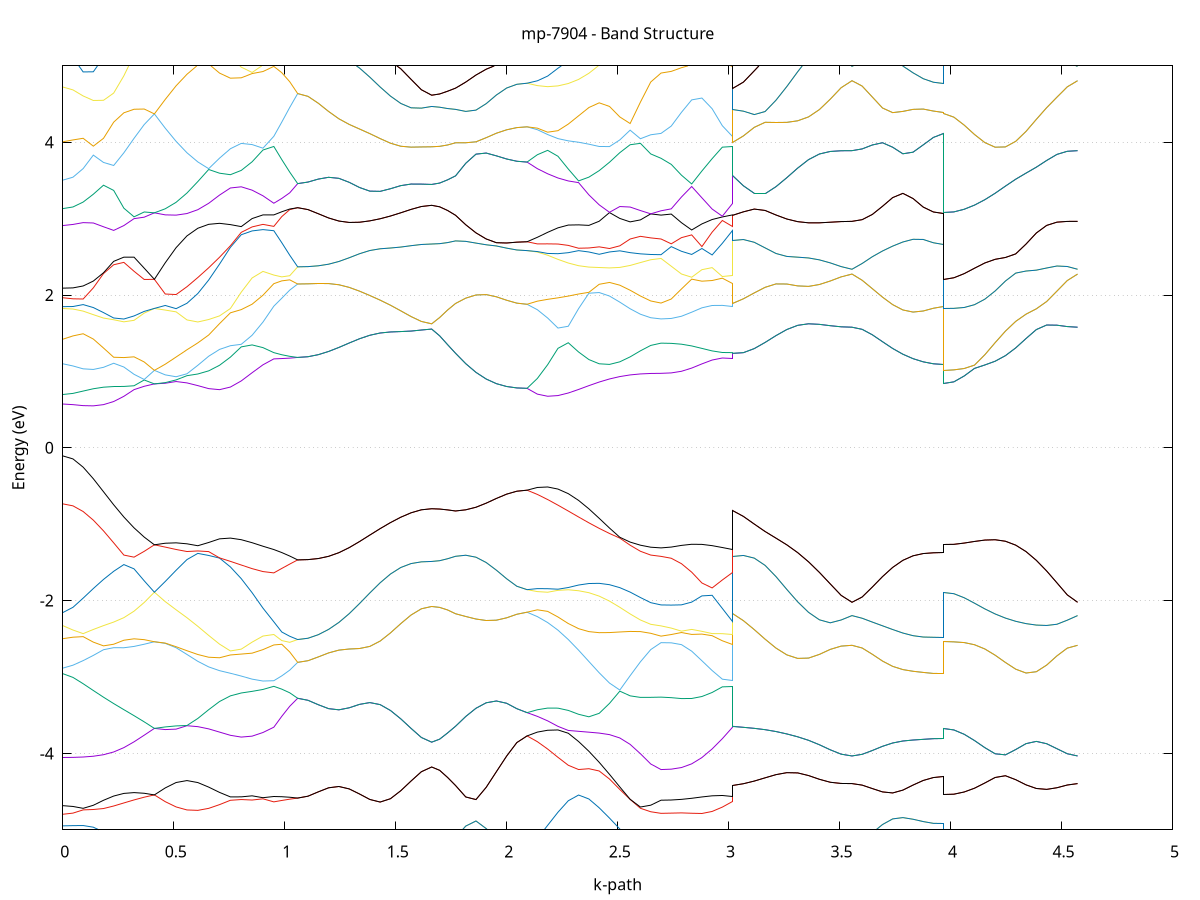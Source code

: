 set title 'mp-7904 - Band Structure'
set xlabel 'k-path'
set ylabel 'Energy (eV)'
set grid y
set yrange [-5:5]
set terminal png size 800,600
set output 'mp-7904_bands_gnuplot.png'
plot '-' using 1:2 with lines notitle, '-' using 1:2 with lines notitle, '-' using 1:2 with lines notitle, '-' using 1:2 with lines notitle, '-' using 1:2 with lines notitle, '-' using 1:2 with lines notitle, '-' using 1:2 with lines notitle, '-' using 1:2 with lines notitle, '-' using 1:2 with lines notitle, '-' using 1:2 with lines notitle, '-' using 1:2 with lines notitle, '-' using 1:2 with lines notitle, '-' using 1:2 with lines notitle, '-' using 1:2 with lines notitle, '-' using 1:2 with lines notitle, '-' using 1:2 with lines notitle, '-' using 1:2 with lines notitle, '-' using 1:2 with lines notitle, '-' using 1:2 with lines notitle, '-' using 1:2 with lines notitle, '-' using 1:2 with lines notitle, '-' using 1:2 with lines notitle, '-' using 1:2 with lines notitle, '-' using 1:2 with lines notitle, '-' using 1:2 with lines notitle, '-' using 1:2 with lines notitle, '-' using 1:2 with lines notitle, '-' using 1:2 with lines notitle, '-' using 1:2 with lines notitle, '-' using 1:2 with lines notitle, '-' using 1:2 with lines notitle, '-' using 1:2 with lines notitle, '-' using 1:2 with lines notitle, '-' using 1:2 with lines notitle, '-' using 1:2 with lines notitle, '-' using 1:2 with lines notitle, '-' using 1:2 with lines notitle, '-' using 1:2 with lines notitle, '-' using 1:2 with lines notitle, '-' using 1:2 with lines notitle, '-' using 1:2 with lines notitle, '-' using 1:2 with lines notitle, '-' using 1:2 with lines notitle, '-' using 1:2 with lines notitle, '-' using 1:2 with lines notitle, '-' using 1:2 with lines notitle, '-' using 1:2 with lines notitle, '-' using 1:2 with lines notitle, '-' using 1:2 with lines notitle, '-' using 1:2 with lines notitle, '-' using 1:2 with lines notitle, '-' using 1:2 with lines notitle, '-' using 1:2 with lines notitle, '-' using 1:2 with lines notitle, '-' using 1:2 with lines notitle, '-' using 1:2 with lines notitle, '-' using 1:2 with lines notitle, '-' using 1:2 with lines notitle, '-' using 1:2 with lines notitle, '-' using 1:2 with lines notitle, '-' using 1:2 with lines notitle, '-' using 1:2 with lines notitle, '-' using 1:2 with lines notitle, '-' using 1:2 with lines notitle
0.000000 -14.940239
0.045858 -14.934539
0.091716 -14.917639
0.137574 -14.889339
0.183432 -14.849939
0.229290 -14.799439
0.275147 -14.738039
0.321005 -14.665939
0.366863 -14.583439
0.412721 -14.490739
0.412721 -14.490739
0.461641 -14.499339
0.510560 -14.503739
0.559480 -14.504239
0.608400 -14.501739
0.657319 -14.497239
0.706239 -14.491739
0.755159 -14.486739
0.804078 -14.483439
0.852998 -14.483239
0.901918 -14.487339
0.950837 -14.496539
0.950837 -14.496539
0.986674 -14.449339
1.022511 -14.399439
1.058347 -14.346939
1.058347 -14.346939
1.104789 -14.343139
1.151231 -14.331939
1.197673 -14.313639
1.244115 -14.288539
1.290557 -14.257439
1.336999 -14.221239
1.383441 -14.181439
1.429883 -14.139639
1.476325 -14.098439
1.522767 -14.060539
1.569209 -14.029639
1.615651 -14.009139
1.662092 -14.002039
1.662092 -14.002039
1.697929 -14.002539
1.733766 -14.004039
1.769603 -14.006639
1.769603 -14.006639
1.815630 -14.010939
1.861658 -14.016439
1.907686 -14.022439
1.953713 -14.027939
1.999741 -14.032539
2.045769 -14.035439
2.091796 -14.036439
2.091796 -14.036439
2.138238 -14.134739
2.184680 -14.227839
2.231122 -14.315039
2.277564 -14.395739
2.324006 -14.469339
2.370448 -14.535439
2.416890 -14.593539
2.463332 -14.643239
2.509774 -14.684339
2.556216 -14.716639
2.602658 -14.739739
2.649100 -14.753739
2.695542 -14.758339
2.695542 -14.758339
2.741569 -14.752939
2.787597 -14.736739
2.833625 -14.709839
2.879652 -14.672139
2.925680 -14.624039
2.971708 -14.565339
3.017735 -14.496539
3.017735 -14.006639
3.066655 -14.009139
3.115575 -14.013639
3.164494 -14.019739
3.213414 -14.026939
3.262334 -14.034639
3.311253 -14.042439
3.360173 -14.049539
3.409093 -14.055639
3.458012 -14.060339
3.506932 -14.063239
3.555852 -14.064239
3.555852 -14.064239
3.601709 -14.066439
3.647567 -14.072539
3.693425 -14.081639
3.739283 -14.092439
3.785141 -14.103539
3.830999 -14.113739
3.876857 -14.121739
3.922715 -14.126939
3.968573 -14.128739
3.968573 -14.490739
4.015015 -14.486339
4.061457 -14.473239
4.107898 -14.451739
4.154340 -14.422239
4.200782 -14.385339
4.247224 -14.342139
4.293666 -14.293839
4.340108 -14.242439
4.386550 -14.190639
4.432992 -14.142039
4.479434 -14.101439
4.525876 -14.074039
4.572318 -14.064239
e
0.000000 -13.455439
0.045858 -13.507039
0.091716 -13.621939
0.137574 -13.756539
0.183432 -13.894039
0.229290 -14.028139
0.275147 -14.156139
0.321005 -14.276439
0.366863 -14.388239
0.412721 -14.490739
0.412721 -14.490739
0.461641 -14.477439
0.510560 -14.459439
0.559480 -14.436839
0.608400 -14.410039
0.657319 -14.379639
0.706239 -14.346339
0.755159 -14.311039
0.804078 -14.274939
0.852998 -14.239039
0.901918 -14.204739
0.950837 -14.172939
0.950837 -14.172939
0.986674 -14.233739
1.022511 -14.291739
1.058347 -14.346939
1.058347 -14.346939
1.104789 -14.343139
1.151231 -14.331939
1.197673 -14.313639
1.244115 -14.288539
1.290557 -14.257439
1.336999 -14.221239
1.383441 -14.181439
1.429883 -14.139639
1.476325 -14.098439
1.522767 -14.060539
1.569209 -14.029639
1.615651 -14.009139
1.662092 -14.002039
1.662092 -14.002039
1.697929 -14.002539
1.733766 -14.004039
1.769603 -14.006639
1.769603 -14.006639
1.815630 -14.010939
1.861658 -14.016439
1.907686 -14.022439
1.953713 -14.027939
1.999741 -14.032539
2.045769 -14.035439
2.091796 -14.036439
2.091796 -14.036439
2.138238 -13.933739
2.184680 -13.827339
2.231122 -13.718239
2.277564 -13.607439
2.324006 -13.495939
2.370448 -13.384939
2.416890 -13.275939
2.463332 -13.290039
2.509774 -13.334439
2.556216 -13.369239
2.602658 -13.394239
2.649100 -13.409239
2.695542 -13.414239
2.695542 -13.414239
2.741569 -13.458439
2.787597 -13.561139
2.833625 -13.685139
2.879652 -13.813539
2.925680 -13.939439
2.971708 -14.059839
3.017735 -14.172939
3.017735 -14.006639
3.066655 -14.009139
3.115575 -14.013639
3.164494 -14.019739
3.213414 -14.026939
3.262334 -14.034639
3.311253 -14.042439
3.360173 -14.049539
3.409093 -14.055639
3.458012 -14.060339
3.506932 -14.063239
3.555852 -14.064239
3.555852 -14.064239
3.601709 -14.066439
3.647567 -14.072539
3.693425 -14.081639
3.739283 -14.092439
3.785141 -14.103539
3.830999 -14.113739
3.876857 -14.121739
3.922715 -14.126939
3.968573 -14.128739
3.968573 -14.490739
4.015015 -14.486339
4.061457 -14.473239
4.107898 -14.451739
4.154340 -14.422239
4.200782 -14.385339
4.247224 -14.342139
4.293666 -14.293839
4.340108 -14.242439
4.386550 -14.190639
4.432992 -14.142039
4.479434 -14.101439
4.525876 -14.074039
4.572318 -14.064239
e
0.000000 -12.942139
0.045858 -12.884439
0.091716 -12.751239
0.137574 -12.586439
0.183432 -12.406939
0.229290 -12.219539
0.275147 -12.027439
0.321005 -11.832939
0.366863 -11.637639
0.412721 -11.443639
0.412721 -11.443639
0.461641 -11.473739
0.510560 -11.503839
0.559480 -11.534039
0.608400 -11.564839
0.657319 -11.596339
0.706239 -11.628739
0.755159 -11.662039
0.804078 -11.695939
0.852998 -11.730339
0.901918 -11.764839
0.950837 -11.799439
0.950837 -11.799439
0.986674 -11.704339
1.022511 -11.655139
1.058347 -11.632839
1.058347 -11.632839
1.104789 -11.681139
1.151231 -11.780639
1.197673 -11.894039
1.244115 -12.010739
1.290557 -12.127039
1.336999 -12.240439
1.383441 -12.348739
1.429883 -12.449439
1.476325 -12.539739
1.522767 -12.616139
1.569209 -12.674839
1.615651 -12.712039
1.662092 -12.724839
1.662092 -12.724839
1.697929 -12.724039
1.733766 -12.721539
1.769603 -12.717439
1.769603 -12.717439
1.815630 -12.703339
1.861658 -12.685939
1.907686 -12.667239
1.953713 -12.649439
1.999741 -12.634839
2.045769 -12.625339
2.091796 -12.622039
2.091796 -12.622039
2.138238 -12.732139
2.184680 -12.835539
2.231122 -12.931939
2.277564 -13.020539
2.324006 -13.101039
2.370448 -13.173039
2.416890 -13.236139
2.463332 -13.170739
2.509774 -13.071939
2.556216 -12.983339
2.602658 -12.910639
2.649100 -12.861439
2.695542 -12.843839
2.695542 -12.843839
2.741569 -12.793139
2.787597 -12.671039
2.833625 -12.515139
2.879652 -12.342839
2.925680 -12.162139
2.971708 -11.978439
3.017735 -11.799439
3.017735 -12.717439
3.066655 -12.726839
3.115575 -12.740039
3.164494 -12.756239
3.213414 -12.774339
3.262334 -12.793239
3.311253 -12.811439
3.360173 -12.828039
3.409093 -12.842039
3.458012 -12.852639
3.506932 -12.859139
3.555852 -12.861339
3.555852 -12.861339
3.601709 -12.855639
3.647567 -12.839139
3.693425 -12.813739
3.739283 -12.782439
3.785141 -12.748739
3.830999 -12.716539
3.876857 -12.690039
3.922715 -12.672439
3.968573 -12.666339
3.968573 -11.443639
4.015015 -11.527739
4.061457 -11.668239
4.107898 -11.816039
4.154340 -11.964139
4.200782 -12.109739
4.247224 -12.250839
4.293666 -12.385439
4.340108 -12.510939
4.386550 -12.624139
4.432992 -12.720939
4.479434 -12.796239
4.525876 -12.844639
4.572318 -12.861339
e
0.000000 -11.320939
0.045858 -11.319739
0.091716 -11.316239
0.137574 -11.310539
0.183432 -11.302839
0.229290 -11.293339
0.275147 -11.282339
0.321005 -11.270639
0.366863 -11.270239
0.412721 -11.443639
0.412721 -11.443639
0.461641 -11.413339
0.510560 -11.383539
0.559480 -11.364139
0.608400 -11.398439
0.657319 -11.452239
0.706239 -11.509839
0.755159 -11.566639
0.804078 -11.618939
0.852998 -11.663339
0.901918 -11.697039
0.950837 -11.717739
0.950837 -11.717739
0.986674 -11.686239
1.022511 -11.642039
1.058347 -11.632839
1.058347 -11.632839
1.104789 -11.681139
1.151231 -11.780639
1.197673 -11.894039
1.244115 -12.010739
1.290557 -12.127039
1.336999 -12.240439
1.383441 -12.348739
1.429883 -12.449439
1.476325 -12.539739
1.522767 -12.616139
1.569209 -12.674839
1.615651 -12.712039
1.662092 -12.724839
1.662092 -12.724839
1.697929 -12.724039
1.733766 -12.721539
1.769603 -12.717439
1.769603 -12.717439
1.815630 -12.703339
1.861658 -12.685939
1.907686 -12.667239
1.953713 -12.649439
1.999741 -12.634839
2.045769 -12.625339
2.091796 -12.622039
2.091796 -12.622039
2.138238 -12.505839
2.184680 -12.384439
2.231122 -12.258439
2.277564 -12.128739
2.324006 -11.996439
2.370448 -11.863439
2.416890 -11.734139
2.463332 -11.639039
2.509774 -11.688639
2.556216 -11.779639
2.602658 -11.857639
2.649100 -11.910439
2.695542 -11.929239
2.695542 -11.929239
2.741569 -11.924539
2.787597 -11.910539
2.833625 -11.887339
2.879652 -11.855539
2.925680 -11.815839
2.971708 -11.769239
3.017735 -11.717739
3.017735 -12.717439
3.066655 -12.726839
3.115575 -12.740039
3.164494 -12.756239
3.213414 -12.774339
3.262334 -12.793239
3.311253 -12.811439
3.360173 -12.828039
3.409093 -12.842039
3.458012 -12.852639
3.506932 -12.859139
3.555852 -12.861339
3.555852 -12.861339
3.601709 -12.855639
3.647567 -12.839139
3.693425 -12.813739
3.739283 -12.782439
3.785141 -12.748739
3.830999 -12.716539
3.876857 -12.690039
3.922715 -12.672439
3.968573 -12.666339
3.968573 -11.443639
4.015015 -11.527739
4.061457 -11.668239
4.107898 -11.816039
4.154340 -11.964139
4.200782 -12.109739
4.247224 -12.250839
4.293666 -12.385439
4.340108 -12.510939
4.386550 -12.624139
4.432992 -12.720939
4.479434 -12.796239
4.525876 -12.844639
4.572318 -12.861339
e
0.000000 -11.162339
0.045858 -11.163539
0.091716 -11.167139
0.137574 -11.173039
0.183432 -11.181039
0.229290 -11.190839
0.275147 -11.202139
0.321005 -11.214639
0.366863 -11.235639
0.412721 -11.240839
0.412721 -11.240839
0.461641 -11.263639
0.510560 -11.295539
0.559480 -11.325139
0.608400 -11.307639
0.657319 -11.274739
0.706239 -11.282339
0.755159 -11.306139
0.804078 -11.330039
0.852998 -11.352439
0.901918 -11.371839
0.950837 -11.386739
0.950837 -11.386739
0.986674 -11.415139
1.022511 -11.410139
1.058347 -11.351039
1.058347 -11.351039
1.104789 -11.302539
1.151231 -11.202339
1.197673 -11.087339
1.244115 -10.967939
1.290557 -10.847439
1.336999 -10.727939
1.383441 -10.611539
1.429883 -10.500939
1.476325 -10.399539
1.522767 -10.312139
1.569209 -10.243939
1.615651 -10.200239
1.662092 -10.185239
1.662092 -10.185239
1.697929 -10.186239
1.733766 -10.189039
1.769603 -10.193839
1.769603 -10.193839
1.815630 -10.214939
1.861658 -10.239539
1.907686 -10.265239
1.953713 -10.289039
1.999741 -10.308339
2.045769 -10.320939
2.091796 -10.325239
2.091796 -10.325239
2.138238 -10.499739
2.184680 -10.669439
2.231122 -10.833339
2.277564 -10.990839
2.324006 -11.140839
2.370448 -11.282139
2.416890 -11.410639
2.463332 -11.496539
2.509774 -11.430039
2.556216 -11.315539
2.602658 -11.210239
2.649100 -11.133039
2.695542 -11.103639
2.695542 -11.103639
2.741569 -11.111739
2.787597 -11.135439
2.833625 -11.172739
2.879652 -11.220839
2.925680 -11.276139
2.971708 -11.334139
3.017735 -11.386739
3.017735 -10.193839
3.066655 -10.170439
3.115575 -10.132239
3.164494 -10.080539
3.213414 -10.017239
3.262334 -9.944539
3.311253 -9.865339
3.360173 -9.782539
3.409093 -9.699439
3.458012 -9.619739
3.506932 -9.548539
3.555852 -9.506939
3.555852 -9.506939
3.601709 -9.571939
3.647567 -9.672939
3.693425 -9.780539
3.739283 -9.886139
3.785141 -9.982939
3.830999 -10.065239
3.876857 -10.128239
3.922715 -10.167739
3.968573 -10.181339
3.968573 -11.240839
4.015015 -11.156539
4.061457 -11.015339
4.107898 -10.865839
4.154340 -10.714639
4.200782 -10.563439
4.247224 -10.413239
4.293666 -10.264639
4.340108 -10.118639
4.386550 -9.976139
4.432992 -9.838739
4.479434 -9.708439
4.525876 -9.589039
4.572318 -9.506939
e
0.000000 -10.159539
0.045858 -10.190739
0.091716 -10.275539
0.137574 -10.397139
0.183432 -10.542839
0.229290 -10.704939
0.275147 -10.878639
0.321005 -11.060239
0.366863 -11.227739
0.412721 -11.240839
0.412721 -11.240839
0.461641 -11.227939
0.510560 -11.224639
0.559480 -11.230039
0.608400 -11.242539
0.657319 -11.260639
0.706239 -11.239239
0.755159 -11.202439
0.804078 -11.164839
0.852998 -11.126839
0.901918 -11.088839
0.950837 -11.051139
0.950837 -11.051139
0.986674 -11.156239
1.022511 -11.259039
1.058347 -11.351039
1.058347 -11.351039
1.104789 -11.302539
1.151231 -11.202339
1.197673 -11.087339
1.244115 -10.967939
1.290557 -10.847439
1.336999 -10.727939
1.383441 -10.611539
1.429883 -10.500939
1.476325 -10.399539
1.522767 -10.312139
1.569209 -10.243939
1.615651 -10.200239
1.662092 -10.185239
1.662092 -10.185239
1.697929 -10.186239
1.733766 -10.189039
1.769603 -10.193839
1.769603 -10.193839
1.815630 -10.214939
1.861658 -10.239539
1.907686 -10.265239
1.953713 -10.289039
1.999741 -10.308339
2.045769 -10.320939
2.091796 -10.325239
2.091796 -10.325239
2.138238 -10.147239
2.184680 -9.967339
2.231122 -9.788439
2.277564 -9.615539
2.324006 -9.496339
2.370448 -9.595039
2.416890 -9.709139
2.463332 -9.832839
2.509774 -9.959339
2.556216 -10.081439
2.602658 -10.189239
2.649100 -10.267839
2.695542 -10.297639
2.695542 -10.297639
2.741569 -10.316139
2.787597 -10.370939
2.833625 -10.459439
2.879652 -10.577339
2.925680 -10.719339
2.971708 -10.879339
3.017735 -11.051139
3.017735 -10.193839
3.066655 -10.170439
3.115575 -10.132239
3.164494 -10.080539
3.213414 -10.017239
3.262334 -9.944539
3.311253 -9.865339
3.360173 -9.782539
3.409093 -9.699439
3.458012 -9.619739
3.506932 -9.548539
3.555852 -9.506939
3.555852 -9.506939
3.601709 -9.571939
3.647567 -9.672939
3.693425 -9.780539
3.739283 -9.886139
3.785141 -9.982939
3.830999 -10.065239
3.876857 -10.128239
3.922715 -10.167739
3.968573 -10.181339
3.968573 -11.240839
4.015015 -11.156539
4.061457 -11.015339
4.107898 -10.865839
4.154340 -10.714639
4.200782 -10.563439
4.247224 -10.413239
4.293666 -10.264639
4.340108 -10.118639
4.386550 -9.976139
4.432992 -9.838739
4.479434 -9.708439
4.525876 -9.589039
4.572318 -9.506939
e
0.000000 -9.443539
0.045858 -9.424239
0.091716 -9.374939
0.137574 -9.311439
0.183432 -9.244839
0.229290 -9.181239
0.275147 -9.123139
0.321005 -9.072039
0.366863 -9.028539
0.412721 -8.993039
0.412721 -8.993039
0.461641 -9.026639
0.510560 -9.060939
0.559480 -9.093939
0.608400 -9.124439
0.657319 -9.151539
0.706239 -9.174939
0.755159 -9.194039
0.804078 -9.208739
0.852998 -9.218339
0.901918 -9.222339
0.950837 -9.220039
0.950837 -9.220039
0.986674 -9.212639
1.022511 -9.202739
1.058347 -9.190539
1.058347 -9.190539
1.104789 -9.190739
1.151231 -9.191139
1.197673 -9.191439
1.244115 -9.191039
1.290557 -9.189239
1.336999 -9.185039
1.383441 -9.177239
1.429883 -9.164239
1.476325 -9.144439
1.522767 -9.116639
1.569209 -9.081339
1.615651 -9.044939
1.662092 -9.026539
1.662092 -9.026539
1.697929 -9.036439
1.733766 -9.061539
1.769603 -9.093739
1.769603 -9.093739
1.815630 -9.133939
1.861658 -9.172639
1.907686 -9.205939
1.953713 -9.232239
1.999741 -9.250939
2.045769 -9.262139
2.091796 -9.265839
2.091796 -9.265839
2.138238 -9.286239
2.184680 -9.315539
2.231122 -9.357739
2.277564 -9.417139
2.324006 -9.458939
2.370448 -9.342539
2.416890 -9.285839
2.463332 -9.262939
2.509774 -9.251739
2.556216 -9.245339
2.602658 -9.241339
2.649100 -9.239239
2.695542 -9.238539
2.695542 -9.238539
2.741569 -9.238139
2.787597 -9.236839
2.833625 -9.234739
2.879652 -9.231939
2.925680 -9.228639
2.971708 -9.224639
3.017735 -9.220039
3.017735 -9.093739
3.066655 -9.115239
3.115575 -9.144239
3.164494 -9.176039
3.213414 -9.208139
3.262334 -9.239239
3.311253 -9.269539
3.360173 -9.299839
3.409093 -9.332039
3.458012 -9.368239
3.506932 -9.409739
3.555852 -9.440839
3.555852 -9.440839
3.601709 -9.394839
3.647567 -9.345939
3.693425 -9.312039
3.739283 -9.288739
3.785141 -9.272139
3.830999 -9.260039
3.876857 -9.251639
3.922715 -9.246539
3.968573 -9.244839
3.968573 -8.993039
4.015015 -8.995639
4.061457 -9.003139
4.107898 -9.015539
4.154340 -9.032439
4.200782 -9.053539
4.247224 -9.078739
4.293666 -9.108139
4.340108 -9.142439
4.386550 -9.183339
4.432992 -9.233639
4.479434 -9.296439
4.525876 -9.373239
4.572318 -9.440839
e
0.000000 -8.962139
0.045858 -8.959339
0.091716 -8.951139
0.137574 -8.937839
0.183432 -8.919839
0.229290 -8.920739
0.275147 -8.930339
0.321005 -8.944839
0.366863 -8.965439
0.412721 -8.993039
0.412721 -8.993039
0.461641 -8.964039
0.510560 -8.945839
0.559480 -8.944839
0.608400 -8.960439
0.657319 -8.985739
0.706239 -9.015139
0.755159 -9.045239
0.804078 -9.073739
0.852998 -9.099739
0.901918 -9.122739
0.950837 -9.142739
0.950837 -9.142739
0.986674 -9.160239
1.022511 -9.176339
1.058347 -9.190539
1.058347 -9.190539
1.104789 -9.190739
1.151231 -9.191139
1.197673 -9.191439
1.244115 -9.191039
1.290557 -9.189239
1.336999 -9.185039
1.383441 -9.177239
1.429883 -9.164239
1.476325 -9.144439
1.522767 -9.116639
1.569209 -9.081339
1.615651 -9.044939
1.662092 -9.026539
1.662092 -9.026539
1.697929 -9.036439
1.733766 -9.061539
1.769603 -9.093739
1.769603 -9.093739
1.815630 -9.133939
1.861658 -9.172639
1.907686 -9.205939
1.953713 -9.232239
1.999741 -9.250939
2.045769 -9.262139
2.091796 -9.265839
2.091796 -9.265839
2.138238 -9.251139
2.184680 -9.239539
2.231122 -9.228639
2.277564 -9.215439
2.324006 -9.193239
2.370448 -9.144839
2.416890 -9.061539
2.463332 -8.980339
2.509774 -8.942339
2.556216 -8.962239
2.602658 -8.975739
2.649100 -8.983539
2.695542 -8.986139
2.695542 -8.986139
2.741569 -8.994739
2.787597 -9.017639
2.833625 -9.048039
2.879652 -9.078639
2.925680 -9.105239
2.971708 -9.126539
3.017735 -9.142739
3.017735 -9.093739
3.066655 -9.115239
3.115575 -9.144239
3.164494 -9.176039
3.213414 -9.208139
3.262334 -9.239239
3.311253 -9.269539
3.360173 -9.299839
3.409093 -9.332039
3.458012 -9.368239
3.506932 -9.409739
3.555852 -9.440839
3.555852 -9.440839
3.601709 -9.394839
3.647567 -9.345939
3.693425 -9.312039
3.739283 -9.288739
3.785141 -9.272139
3.830999 -9.260039
3.876857 -9.251639
3.922715 -9.246539
3.968573 -9.244839
3.968573 -8.993039
4.015015 -8.995639
4.061457 -9.003139
4.107898 -9.015539
4.154340 -9.032439
4.200782 -9.053539
4.247224 -9.078739
4.293666 -9.108139
4.340108 -9.142439
4.386550 -9.183339
4.432992 -9.233639
4.479434 -9.296439
4.525876 -9.373239
4.572318 -9.440839
e
0.000000 -8.909439
0.045858 -8.909539
0.091716 -8.910139
0.137574 -8.911639
0.183432 -8.914839
0.229290 -8.897539
0.275147 -8.871439
0.321005 -8.841939
0.366863 -8.810339
0.412721 -8.782039
0.412721 -8.782039
0.461641 -8.795039
0.510560 -8.802139
0.559480 -8.798639
0.608400 -8.786939
0.657319 -8.793539
0.706239 -8.803939
0.755159 -8.812239
0.804078 -8.817639
0.852998 -8.819939
0.901918 -8.818939
0.950837 -8.814839
0.950837 -8.814839
0.986674 -8.805339
1.022511 -8.795239
1.058347 -8.784739
1.058347 -8.784739
1.104789 -8.784739
1.151231 -8.784839
1.197673 -8.785739
1.244115 -8.788039
1.290557 -8.792339
1.336999 -8.798939
1.383441 -8.807339
1.429883 -8.817139
1.476325 -8.828339
1.522767 -8.841539
1.569209 -8.857839
1.615651 -8.877339
1.662092 -8.888739
1.662092 -8.888739
1.697929 -8.885539
1.733766 -8.878439
1.769603 -8.870639
1.769603 -8.870639
1.815630 -8.858839
1.861658 -8.847439
1.907686 -8.836839
1.953713 -8.827339
1.999741 -8.819339
2.045769 -8.813639
2.091796 -8.811639
2.091796 -8.811639
2.138238 -8.818739
2.184680 -8.825539
2.231122 -8.831739
2.277564 -8.837439
2.324006 -8.842339
2.370448 -8.846439
2.416890 -8.879439
2.463332 -8.915139
2.509774 -8.926039
2.556216 -8.895839
2.602658 -8.880939
2.649100 -8.874639
2.695542 -8.873039
2.695542 -8.873039
2.741569 -8.869539
2.787597 -8.859739
2.833625 -8.847739
2.879652 -8.840039
2.925680 -8.832439
2.971708 -8.823939
3.017735 -8.814839
3.017735 -8.870639
3.066655 -8.869539
3.115575 -8.866539
3.164494 -8.863539
3.213414 -8.861939
3.262334 -8.863239
3.311253 -8.869539
3.360173 -8.883139
3.409093 -8.903939
3.458012 -8.927239
3.506932 -8.945539
3.555852 -8.952339
3.555852 -8.952339
3.601709 -8.940339
3.647567 -8.909139
3.693425 -8.870839
3.739283 -8.838439
3.785141 -8.819039
3.830999 -8.809639
3.876857 -8.805139
3.922715 -8.803139
3.968573 -8.802539
3.968573 -8.782039
4.015015 -8.787039
4.061457 -8.799939
4.107898 -8.816739
4.154340 -8.834839
4.200782 -8.852739
4.247224 -8.870039
4.293666 -8.886339
4.340108 -8.901739
4.386550 -8.916339
4.432992 -8.929839
4.479434 -8.941439
4.525876 -8.949439
4.572318 -8.952339
e
0.000000 -8.776639
0.045858 -8.776439
0.091716 -8.775639
0.137574 -8.774439
0.183432 -8.772539
0.229290 -8.770139
0.275147 -8.767539
0.321005 -8.765939
0.366863 -8.767939
0.412721 -8.782039
0.412721 -8.782039
0.461641 -8.767539
0.510560 -8.759839
0.559480 -8.770039
0.608400 -8.781839
0.657319 -8.774339
0.706239 -8.765139
0.755159 -8.759539
0.804078 -8.756139
0.852998 -8.753939
0.901918 -8.754639
0.950837 -8.765939
0.950837 -8.765939
0.986674 -8.764739
1.022511 -8.774339
1.058347 -8.784739
1.058347 -8.784739
1.104789 -8.784739
1.151231 -8.784839
1.197673 -8.785739
1.244115 -8.788039
1.290557 -8.792339
1.336999 -8.798939
1.383441 -8.807339
1.429883 -8.817139
1.476325 -8.828339
1.522767 -8.841539
1.569209 -8.857839
1.615651 -8.877339
1.662092 -8.888739
1.662092 -8.888739
1.697929 -8.885539
1.733766 -8.878439
1.769603 -8.870639
1.769603 -8.870639
1.815630 -8.858839
1.861658 -8.847439
1.907686 -8.836839
1.953713 -8.827339
1.999741 -8.819339
2.045769 -8.813639
2.091796 -8.811639
2.091796 -8.811639
2.138238 -8.804439
2.184680 -8.797239
2.231122 -8.790239
2.277564 -8.785739
2.324006 -8.797639
2.370448 -8.836639
2.416890 -8.849739
2.463332 -8.852239
2.509774 -8.853939
2.556216 -8.854739
2.602658 -8.854539
2.649100 -8.853639
2.695542 -8.853239
2.695542 -8.853239
2.741569 -8.852239
2.787597 -8.849039
2.833625 -8.841139
2.879652 -8.824039
2.925680 -8.804139
2.971708 -8.784339
3.017735 -8.765939
3.017735 -8.870639
3.066655 -8.869539
3.115575 -8.866539
3.164494 -8.863539
3.213414 -8.861939
3.262334 -8.863239
3.311253 -8.869539
3.360173 -8.883139
3.409093 -8.903939
3.458012 -8.927239
3.506932 -8.945539
3.555852 -8.952339
3.555852 -8.952339
3.601709 -8.940339
3.647567 -8.909139
3.693425 -8.870839
3.739283 -8.838439
3.785141 -8.819039
3.830999 -8.809639
3.876857 -8.805139
3.922715 -8.803139
3.968573 -8.802539
3.968573 -8.782039
4.015015 -8.787039
4.061457 -8.799939
4.107898 -8.816739
4.154340 -8.834839
4.200782 -8.852739
4.247224 -8.870039
4.293666 -8.886339
4.340108 -8.901739
4.386550 -8.916339
4.432992 -8.929839
4.479434 -8.941439
4.525876 -8.949439
4.572318 -8.952339
e
0.000000 -8.761639
0.045858 -8.761039
0.091716 -8.759439
0.137574 -8.756939
0.183432 -8.754139
0.229290 -8.751239
0.275147 -8.748839
0.321005 -8.746739
0.366863 -8.744639
0.412721 -8.740639
0.412721 -8.740639
0.461641 -8.748139
0.510560 -8.751439
0.559480 -8.740439
0.608400 -8.731339
0.657319 -8.726339
0.706239 -8.726339
0.755159 -8.730139
0.804078 -8.736339
0.852998 -8.744639
0.901918 -8.753739
0.950837 -8.756939
0.950837 -8.756939
0.986674 -8.759239
1.022511 -8.752839
1.058347 -8.746839
1.058347 -8.746839
1.104789 -8.746039
1.151231 -8.743839
1.197673 -8.740339
1.244115 -8.736139
1.290557 -8.732239
1.336999 -8.729139
1.383441 -8.726639
1.429883 -8.724039
1.476325 -8.721639
1.522767 -8.719539
1.569209 -8.718339
1.615651 -8.718539
1.662092 -8.719339
1.662092 -8.719339
1.697929 -8.717439
1.733766 -8.714939
1.769603 -8.714139
1.769603 -8.714139
1.815630 -8.714839
1.861658 -8.716439
1.907686 -8.718739
1.953713 -8.721639
1.999741 -8.724839
2.045769 -8.727539
2.091796 -8.728639
2.091796 -8.728639
2.138238 -8.730739
2.184680 -8.732839
2.231122 -8.736339
2.277564 -8.744439
2.324006 -8.752939
2.370448 -8.749339
2.416890 -8.742339
2.463332 -8.737939
2.509774 -8.737239
2.556216 -8.738139
2.602658 -8.739239
2.649100 -8.740139
2.695542 -8.740339
2.695542 -8.740339
2.741569 -8.740539
2.787597 -8.741039
2.833625 -8.742139
2.879652 -8.744139
2.925680 -8.747139
2.971708 -8.751439
3.017735 -8.756939
3.017735 -8.714139
3.066655 -8.714339
3.115575 -8.715439
3.164494 -8.717639
3.213414 -8.722439
3.262334 -8.732239
3.311253 -8.747439
3.360173 -8.763639
3.409093 -8.775939
3.458012 -8.783239
3.506932 -8.786739
3.555852 -8.787839
3.555852 -8.787839
3.601709 -8.787039
3.647567 -8.784339
3.693425 -8.778839
3.739283 -8.768739
3.785141 -8.754339
3.830999 -8.740639
3.876857 -8.731039
3.922715 -8.725039
3.968573 -8.722439
3.968573 -8.740639
4.015015 -8.741439
4.061457 -8.741439
4.107898 -8.739739
4.154340 -8.736939
4.200782 -8.733839
4.247224 -8.731439
4.293666 -8.730939
4.340108 -8.734339
4.386550 -8.743639
4.432992 -8.757839
4.479434 -8.772839
4.525876 -8.783839
4.572318 -8.787839
e
0.000000 -8.741139
0.045858 -8.740939
0.091716 -8.740339
0.137574 -8.739439
0.183432 -8.738139
0.229290 -8.736539
0.275147 -8.734839
0.321005 -8.733639
0.366863 -8.734939
0.412721 -8.740639
0.412721 -8.740639
0.461641 -8.734839
0.510560 -8.730639
0.559480 -8.727639
0.608400 -8.725939
0.657319 -8.725139
0.706239 -8.723439
0.755159 -8.721739
0.804078 -8.721539
0.852998 -8.723139
0.901918 -8.725139
0.950837 -8.725839
0.950837 -8.725839
0.986674 -8.733939
1.022511 -8.740739
1.058347 -8.746839
1.058347 -8.746839
1.104789 -8.746039
1.151231 -8.743839
1.197673 -8.740339
1.244115 -8.736139
1.290557 -8.732239
1.336999 -8.729139
1.383441 -8.726639
1.429883 -8.724039
1.476325 -8.721639
1.522767 -8.719539
1.569209 -8.718339
1.615651 -8.718539
1.662092 -8.719339
1.662092 -8.719339
1.697929 -8.717439
1.733766 -8.714939
1.769603 -8.714139
1.769603 -8.714139
1.815630 -8.714839
1.861658 -8.716439
1.907686 -8.718739
1.953713 -8.721639
1.999741 -8.724839
2.045769 -8.727539
2.091796 -8.728639
2.091796 -8.728639
2.138238 -8.726139
2.184680 -8.723239
2.231122 -8.720039
2.277564 -8.716439
2.324006 -8.712639
2.370448 -8.717239
2.416890 -8.719739
2.463332 -8.719639
2.509774 -8.717739
2.556216 -8.716239
2.602658 -8.715439
2.649100 -8.715239
2.695542 -8.715139
2.695542 -8.715139
2.741569 -8.715439
2.787597 -8.716139
2.833625 -8.716939
2.879652 -8.717639
2.925680 -8.718239
2.971708 -8.719039
3.017735 -8.725839
3.017735 -8.714139
3.066655 -8.714339
3.115575 -8.715439
3.164494 -8.717639
3.213414 -8.722439
3.262334 -8.732239
3.311253 -8.747439
3.360173 -8.763639
3.409093 -8.775939
3.458012 -8.783239
3.506932 -8.786739
3.555852 -8.787839
3.555852 -8.787839
3.601709 -8.787039
3.647567 -8.784339
3.693425 -8.778839
3.739283 -8.768739
3.785141 -8.754339
3.830999 -8.740639
3.876857 -8.731039
3.922715 -8.725039
3.968573 -8.722439
3.968573 -8.740639
4.015015 -8.741439
4.061457 -8.741439
4.107898 -8.739739
4.154340 -8.736939
4.200782 -8.733839
4.247224 -8.731439
4.293666 -8.730939
4.340108 -8.734339
4.386550 -8.743639
4.432992 -8.757839
4.479434 -8.772839
4.525876 -8.783839
4.572318 -8.787839
e
0.000000 -8.725439
0.045858 -8.725339
0.091716 -8.724939
0.137574 -8.724439
0.183432 -8.723639
0.229290 -8.722739
0.275147 -8.721539
0.321005 -8.719939
0.366863 -8.717939
0.412721 -8.714239
0.412721 -8.714239
0.461641 -8.716839
0.510560 -8.719439
0.559480 -8.721639
0.608400 -8.722539
0.657319 -8.721439
0.706239 -8.719939
0.755159 -8.718639
0.804078 -8.717439
0.852998 -8.716339
0.901918 -8.715639
0.950837 -8.715239
0.950837 -8.715239
0.986674 -8.715039
1.022511 -8.713639
1.058347 -8.711439
1.058347 -8.711439
1.104789 -8.712439
1.151231 -8.714939
1.197673 -8.717739
1.244115 -8.719639
1.290557 -8.719239
1.336999 -8.716239
1.383441 -8.711739
1.429883 -8.707639
1.476325 -8.704839
1.522767 -8.704239
1.569209 -8.706239
1.615651 -8.709539
1.662092 -8.710839
1.662092 -8.710839
1.697929 -8.710139
1.733766 -8.706739
1.769603 -8.701539
1.769603 -8.701539
1.815630 -8.699339
1.861658 -8.697839
1.907686 -8.697139
1.953713 -8.697039
1.999741 -8.697339
2.045769 -8.697639
2.091796 -8.697739
2.091796 -8.697739
2.138238 -8.699339
2.184680 -8.700939
2.231122 -8.703139
2.277564 -8.707039
2.324006 -8.711739
2.370448 -8.705739
2.416890 -8.699139
2.463332 -8.693339
2.509774 -8.689939
2.556216 -8.686439
2.602658 -8.684839
2.649100 -8.683939
2.695542 -8.683639
2.695542 -8.683639
2.741569 -8.684039
2.787597 -8.686139
2.833625 -8.691639
2.879652 -8.697139
2.925680 -8.702839
2.971708 -8.710139
3.017735 -8.715239
3.017735 -8.701539
3.066655 -8.691939
3.115575 -8.685339
3.164494 -8.685639
3.213414 -8.689639
3.262334 -8.694539
3.311253 -8.698039
3.360173 -8.699839
3.409093 -8.700839
3.458012 -8.701339
3.506932 -8.701639
3.555852 -8.701639
3.555852 -8.701639
3.601709 -8.701739
3.647567 -8.702039
3.693425 -8.702639
3.739283 -8.703739
3.785141 -8.705639
3.830999 -8.708339
3.876857 -8.711439
3.922715 -8.714639
3.968573 -8.716539
3.968573 -8.714239
4.015015 -8.710239
4.061457 -8.704539
4.107898 -8.702039
4.154340 -8.701339
4.200782 -8.701439
4.247224 -8.701839
4.293666 -8.702539
4.340108 -8.703239
4.386550 -8.703339
4.432992 -8.702939
4.479434 -8.702339
4.525876 -8.701839
4.572318 -8.701639
e
0.000000 -8.673739
0.045858 -8.674139
0.091716 -8.675439
0.137574 -8.677539
0.183432 -8.681839
0.229290 -8.687239
0.275147 -8.692939
0.321005 -8.698939
0.366863 -8.706139
0.412721 -8.714239
0.412721 -8.714239
0.461641 -8.711539
0.510560 -8.708739
0.559480 -8.705939
0.608400 -8.704839
0.657319 -8.704739
0.706239 -8.702239
0.755159 -8.699139
0.804078 -8.698139
0.852998 -8.698539
0.901918 -8.699539
0.950837 -8.700939
0.950837 -8.700939
0.986674 -8.704739
1.022511 -8.708339
1.058347 -8.711439
1.058347 -8.711439
1.104789 -8.712439
1.151231 -8.714939
1.197673 -8.717739
1.244115 -8.719639
1.290557 -8.719239
1.336999 -8.716239
1.383441 -8.711739
1.429883 -8.707639
1.476325 -8.704839
1.522767 -8.704239
1.569209 -8.706239
1.615651 -8.709539
1.662092 -8.710839
1.662092 -8.710839
1.697929 -8.710139
1.733766 -8.706739
1.769603 -8.701539
1.769603 -8.701539
1.815630 -8.699339
1.861658 -8.697839
1.907686 -8.697139
1.953713 -8.697039
1.999741 -8.697339
2.045769 -8.697639
2.091796 -8.697739
2.091796 -8.697739
2.138238 -8.695839
2.184680 -8.693539
2.231122 -8.690639
2.277564 -8.691139
2.324006 -8.693039
2.370448 -8.694039
2.416890 -8.694039
2.463332 -8.692639
2.509774 -8.689139
2.556216 -8.686439
2.602658 -8.683239
2.649100 -8.681239
2.695542 -8.680439
2.695542 -8.680439
2.741569 -8.682039
2.787597 -8.685139
2.833625 -8.686939
2.879652 -8.689539
2.925680 -8.692739
2.971708 -8.696539
3.017735 -8.700939
3.017735 -8.701539
3.066655 -8.691939
3.115575 -8.685339
3.164494 -8.685639
3.213414 -8.689639
3.262334 -8.694539
3.311253 -8.698039
3.360173 -8.699839
3.409093 -8.700839
3.458012 -8.701339
3.506932 -8.701639
3.555852 -8.701639
3.555852 -8.701639
3.601709 -8.701739
3.647567 -8.702039
3.693425 -8.702639
3.739283 -8.703739
3.785141 -8.705639
3.830999 -8.708339
3.876857 -8.711439
3.922715 -8.714639
3.968573 -8.716539
3.968573 -8.714239
4.015015 -8.710239
4.061457 -8.704539
4.107898 -8.702039
4.154340 -8.701339
4.200782 -8.701439
4.247224 -8.701839
4.293666 -8.702539
4.340108 -8.703239
4.386550 -8.703339
4.432992 -8.702939
4.479434 -8.702339
4.525876 -8.701839
4.572318 -8.701639
e
0.000000 -8.670739
0.045858 -8.671439
0.091716 -8.673739
0.137574 -8.677239
0.183432 -8.680439
0.229290 -8.684039
0.275147 -8.688039
0.321005 -8.691839
0.366863 -8.694339
0.412721 -8.692739
0.412721 -8.692739
0.461641 -8.696339
0.510560 -8.699839
0.559480 -8.702739
0.608400 -8.703039
0.657319 -8.700439
0.706239 -8.698239
0.755159 -8.696239
0.804078 -8.692939
0.852998 -8.689239
0.901918 -8.686039
0.950837 -8.684439
0.950837 -8.684439
0.986674 -8.685839
1.022511 -8.686439
1.058347 -8.686339
1.058347 -8.686339
1.104789 -8.685639
1.151231 -8.683939
1.197673 -8.681739
1.244115 -8.679439
1.290557 -8.677139
1.336999 -8.674839
1.383441 -8.672639
1.429883 -8.670539
1.476325 -8.668539
1.522767 -8.667039
1.569209 -8.666239
1.615651 -8.665939
1.662092 -8.665939
1.662092 -8.665939
1.697929 -8.666139
1.733766 -8.666539
1.769603 -8.667339
1.769603 -8.667339
1.815630 -8.667939
1.861658 -8.669239
1.907686 -8.671339
1.953713 -8.673739
1.999741 -8.675839
2.045769 -8.677139
2.091796 -8.677639
2.091796 -8.677639
2.138238 -8.681339
2.184680 -8.684939
2.231122 -8.688239
2.277564 -8.687139
2.324006 -8.683439
2.370448 -8.679639
2.416890 -8.675739
2.463332 -8.671739
2.509774 -8.667839
2.556216 -8.664639
2.602658 -8.662239
2.649100 -8.660739
2.695542 -8.660239
2.695542 -8.660239
2.741569 -8.660939
2.787597 -8.662939
2.833625 -8.666039
2.879652 -8.670039
2.925680 -8.674439
2.971708 -8.679639
3.017735 -8.684439
3.017735 -8.667339
3.066655 -8.667839
3.115575 -8.665539
3.164494 -8.662339
3.213414 -8.662439
3.262334 -8.665039
3.311253 -8.667839
3.360173 -8.669839
3.409093 -8.671139
3.458012 -8.671739
3.506932 -8.672039
3.555852 -8.672139
3.555852 -8.672139
3.601709 -8.672539
3.647567 -8.673439
3.693425 -8.674239
3.739283 -8.673939
3.785141 -8.671439
3.830999 -8.666439
3.876857 -8.660639
3.922715 -8.656139
3.968573 -8.654539
3.968573 -8.692739
4.015015 -8.691339
4.061457 -8.685739
4.107898 -8.676339
4.154340 -8.666939
4.200782 -8.660139
4.247224 -8.657139
4.293666 -8.658039
4.340108 -8.661839
4.386550 -8.666239
4.432992 -8.669439
4.479434 -8.671239
4.525876 -8.671939
4.572318 -8.672139
e
0.000000 -8.409239
0.045858 -8.416039
0.091716 -8.435839
0.137574 -8.466639
0.183432 -8.506039
0.229290 -8.550839
0.275147 -8.597839
0.321005 -8.643039
0.366863 -8.678439
0.412721 -8.692739
0.412721 -8.692739
0.461641 -8.689739
0.510560 -8.687539
0.559480 -8.686339
0.608400 -8.685839
0.657319 -8.685439
0.706239 -8.684939
0.755159 -8.684239
0.804078 -8.683539
0.852998 -8.683239
0.901918 -8.683539
0.950837 -8.683339
0.950837 -8.683339
0.986674 -8.684739
1.022511 -8.685839
1.058347 -8.686339
1.058347 -8.686339
1.104789 -8.685639
1.151231 -8.683939
1.197673 -8.681739
1.244115 -8.679439
1.290557 -8.677139
1.336999 -8.674839
1.383441 -8.672639
1.429883 -8.670539
1.476325 -8.668539
1.522767 -8.667039
1.569209 -8.666239
1.615651 -8.665939
1.662092 -8.665939
1.662092 -8.665939
1.697929 -8.666139
1.733766 -8.666539
1.769603 -8.667339
1.769603 -8.667339
1.815630 -8.667939
1.861658 -8.669239
1.907686 -8.671339
1.953713 -8.673739
1.999741 -8.675839
2.045769 -8.677139
2.091796 -8.677639
2.091796 -8.677639
2.138238 -8.673439
2.184680 -8.668639
2.231122 -8.662739
2.277564 -8.654539
2.324006 -8.642139
2.370448 -8.621039
2.416890 -8.622339
2.463332 -8.617039
2.509774 -8.608139
2.556216 -8.598239
2.602658 -8.589439
2.649100 -8.583339
2.695542 -8.581239
2.695542 -8.581239
2.741569 -8.591939
2.787597 -8.614339
2.833625 -8.636239
2.879652 -8.654439
2.925680 -8.669239
2.971708 -8.679039
3.017735 -8.683339
3.017735 -8.667339
3.066655 -8.667839
3.115575 -8.665539
3.164494 -8.662339
3.213414 -8.662439
3.262334 -8.665039
3.311253 -8.667839
3.360173 -8.669839
3.409093 -8.671139
3.458012 -8.671739
3.506932 -8.672039
3.555852 -8.672139
3.555852 -8.672139
3.601709 -8.672539
3.647567 -8.673439
3.693425 -8.674239
3.739283 -8.673939
3.785141 -8.671439
3.830999 -8.666439
3.876857 -8.660639
3.922715 -8.656139
3.968573 -8.654539
3.968573 -8.692739
4.015015 -8.691339
4.061457 -8.685739
4.107898 -8.676339
4.154340 -8.666939
4.200782 -8.660139
4.247224 -8.657139
4.293666 -8.658039
4.340108 -8.661839
4.386550 -8.666239
4.432992 -8.669439
4.479434 -8.671239
4.525876 -8.671939
4.572318 -8.672139
e
0.000000 -7.893839
0.045858 -7.888339
0.091716 -7.871939
0.137574 -7.844239
0.183432 -7.805039
0.229290 -7.754239
0.275147 -7.692239
0.321005 -7.619839
0.366863 -7.538239
0.412721 -7.448939
0.412721 -7.448939
0.461641 -7.567939
0.510560 -7.660239
0.559480 -7.722539
0.608400 -7.754239
0.657319 -7.756739
0.706239 -7.733439
0.755159 -7.688639
0.804078 -7.627239
0.852998 -7.553939
0.901918 -7.473239
0.950837 -7.389639
0.950837 -7.389639
0.986674 -7.259239
1.022511 -7.131739
1.058347 -7.009939
1.058347 -7.009939
1.104789 -7.034739
1.151231 -7.104039
1.197673 -7.207639
1.244115 -7.335239
1.290557 -7.479339
1.336999 -7.633639
1.383441 -7.792739
1.429883 -7.950739
1.476325 -8.101439
1.522767 -8.236739
1.569209 -8.346139
1.615651 -8.417539
1.662092 -8.442139
1.662092 -8.442139
1.697929 -8.432939
1.733766 -8.405839
1.769603 -8.362839
1.769603 -8.362839
1.815630 -8.295439
1.861658 -8.218539
1.907686 -8.140239
1.953713 -8.068239
1.999741 -8.010139
2.045769 -7.972139
2.091796 -7.958939
2.091796 -7.958939
2.138238 -8.132639
2.184680 -8.291639
2.231122 -8.429239
2.277564 -8.534839
2.324006 -8.596639
2.370448 -8.619339
2.416890 -8.582939
2.463332 -8.518539
2.509774 -8.429539
2.556216 -8.331739
2.602658 -8.244739
2.649100 -8.184839
2.695542 -8.163439
2.695542 -8.163439
2.741569 -8.130239
2.787597 -8.044739
2.833625 -7.929539
2.879652 -7.799639
2.925680 -7.663439
2.971708 -7.525839
3.017735 -7.389639
3.017735 -8.362839
3.066655 -8.341839
3.115575 -8.314539
3.164494 -8.279839
3.213414 -8.238439
3.262334 -8.193639
3.311253 -8.148739
3.360173 -8.107539
3.409093 -8.072539
3.458012 -8.046039
3.506932 -8.029539
3.555852 -8.024039
3.555852 -8.024039
3.601709 -8.017239
3.647567 -7.997139
3.693425 -7.965039
3.739283 -7.923639
3.785141 -7.877439
3.830999 -7.832439
3.876857 -7.794839
3.922715 -7.769939
3.968573 -7.761139
3.968573 -7.448939
4.015015 -7.459239
4.061457 -7.489139
4.107898 -7.535639
4.154340 -7.594639
4.200782 -7.661739
4.247224 -7.732339
4.293666 -7.802139
4.340108 -7.866739
4.386550 -7.922639
4.432992 -7.967139
4.479434 -7.998939
4.525876 -8.017739
4.572318 -8.024039
e
0.000000 -6.809039
0.045858 -6.818839
0.091716 -6.849639
0.137574 -6.902339
0.183432 -6.974739
0.229290 -7.061439
0.275147 -7.156739
0.321005 -7.255539
0.366863 -7.353939
0.412721 -7.448939
0.412721 -7.448939
0.461641 -7.308139
0.510560 -7.152239
0.559480 -6.989539
0.608400 -6.831039
0.657319 -6.692639
0.706239 -6.596639
0.755159 -6.559639
0.804078 -6.572139
0.852998 -6.611439
0.901918 -6.662939
0.950837 -6.720239
0.950837 -6.720239
0.986674 -6.798439
1.022511 -6.897239
1.058347 -7.009939
1.058347 -7.009939
1.104789 -7.034739
1.151231 -7.104039
1.197673 -7.207639
1.244115 -7.335239
1.290557 -7.479339
1.336999 -7.633639
1.383441 -7.792739
1.429883 -7.950739
1.476325 -8.101439
1.522767 -8.236739
1.569209 -8.346139
1.615651 -8.417539
1.662092 -8.442139
1.662092 -8.442139
1.697929 -8.432939
1.733766 -8.405839
1.769603 -8.362839
1.769603 -8.362839
1.815630 -8.295439
1.861658 -8.218539
1.907686 -8.140239
1.953713 -8.068239
1.999741 -8.010139
2.045769 -7.972139
2.091796 -7.958939
2.091796 -7.958939
2.138238 -7.775139
2.184680 -7.585139
2.231122 -7.392739
2.277564 -7.202639
2.324006 -7.022539
2.370448 -6.865639
2.416890 -6.754839
2.463332 -6.711339
2.509774 -6.725339
2.556216 -6.766539
2.602658 -6.811339
2.649100 -6.844639
2.695542 -6.857039
2.695542 -6.857039
2.741569 -6.848439
2.787597 -6.823739
2.833625 -6.785739
2.879652 -6.741039
2.925680 -6.701939
2.971708 -6.688739
3.017735 -6.720239
3.017735 -8.362839
3.066655 -8.341839
3.115575 -8.314539
3.164494 -8.279839
3.213414 -8.238439
3.262334 -8.193639
3.311253 -8.148739
3.360173 -8.107539
3.409093 -8.072539
3.458012 -8.046039
3.506932 -8.029539
3.555852 -8.024039
3.555852 -8.024039
3.601709 -8.017239
3.647567 -7.997139
3.693425 -7.965039
3.739283 -7.923639
3.785141 -7.877439
3.830999 -7.832439
3.876857 -7.794839
3.922715 -7.769939
3.968573 -7.761139
3.968573 -7.448939
4.015015 -7.459239
4.061457 -7.489139
4.107898 -7.535639
4.154340 -7.594639
4.200782 -7.661739
4.247224 -7.732339
4.293666 -7.802139
4.340108 -7.866739
4.386550 -7.922639
4.432992 -7.967139
4.479434 -7.998939
4.525876 -8.017739
4.572318 -8.024039
e
0.000000 -6.298039
0.045858 -6.292639
0.091716 -6.273639
0.137574 -6.235739
0.183432 -6.177039
0.229290 -6.099339
0.275147 -6.006639
0.321005 -5.903239
0.366863 -5.794739
0.412721 -5.690539
0.412721 -5.690539
0.461641 -5.762339
0.510560 -5.841939
0.559480 -5.921239
0.608400 -5.992839
0.657319 -6.046639
0.706239 -6.070139
0.755159 -6.060239
0.804078 -6.039839
0.852998 -6.032639
0.901918 -6.039939
0.950837 -6.054839
0.950837 -6.054839
0.986674 -6.025939
1.022511 -5.976639
1.058347 -5.914939
1.058347 -5.914939
1.104789 -5.898239
1.151231 -5.860339
1.197673 -5.840039
1.244115 -5.869839
1.290557 -5.925439
1.336999 -5.978539
1.383441 -6.018339
1.429883 -6.042239
1.476325 -6.051039
1.522767 -6.048139
1.569209 -6.038639
1.615651 -6.028939
1.662092 -6.024839
1.662092 -6.024839
1.697929 -6.039239
1.733766 -6.077839
1.769603 -6.131139
1.769603 -6.131139
1.815630 -6.235439
1.861658 -6.337739
1.907686 -6.427639
1.953713 -6.500139
1.999741 -6.552639
2.045769 -6.584239
2.091796 -6.594739
2.091796 -6.594739
2.138238 -6.656339
2.184680 -6.698239
2.231122 -6.719339
2.277564 -6.718839
2.324006 -6.696239
2.370448 -6.651639
2.416890 -6.585239
2.463332 -6.498239
2.509774 -6.392539
2.556216 -6.272039
2.602658 -6.144039
2.649100 -6.027539
2.695542 -5.972739
2.695542 -5.972739
2.741569 -5.965339
2.787597 -5.943139
2.833625 -5.906539
2.879652 -5.924639
2.925680 -6.013939
2.971708 -6.062039
3.017735 -6.054839
3.017735 -6.131139
3.066655 -6.103039
3.115575 -6.067939
3.164494 -6.024439
3.213414 -5.970539
3.262334 -5.904039
3.311253 -5.823839
3.360173 -5.729739
3.409093 -5.623439
3.458012 -5.508439
3.506932 -5.390539
3.555852 -5.283739
3.555852 -5.283739
3.601709 -5.390639
3.647567 -5.492339
3.693425 -5.580739
3.739283 -5.654439
3.785141 -5.712439
3.830999 -5.755139
3.876857 -5.783439
3.922715 -5.799239
3.968573 -5.804339
3.968573 -5.690539
4.015015 -5.701139
4.061457 -5.718439
4.107898 -5.727939
4.154340 -5.725539
4.200782 -5.711139
4.247224 -5.685839
4.293666 -5.650639
4.340108 -5.606439
4.386550 -5.553839
4.432992 -5.493739
4.479434 -5.426739
4.525876 -5.354339
4.572318 -5.283739
e
0.000000 -5.809939
0.045858 -5.804839
0.091716 -5.789939
0.137574 -5.766639
0.183432 -5.736439
0.229290 -5.700839
0.275147 -5.661439
0.321005 -5.619539
0.366863 -5.608539
0.412721 -5.690539
0.412721 -5.690539
0.461641 -5.637539
0.510560 -5.610739
0.559480 -5.601639
0.608400 -5.600839
0.657319 -5.612039
0.706239 -5.631339
0.755159 -5.629339
0.804078 -5.637839
0.852998 -5.657039
0.901918 -5.683939
0.950837 -5.725039
0.950837 -5.725039
0.986674 -5.780839
1.022511 -5.847339
1.058347 -5.914939
1.058347 -5.914939
1.104789 -5.898239
1.151231 -5.860339
1.197673 -5.840039
1.244115 -5.869839
1.290557 -5.925439
1.336999 -5.978539
1.383441 -6.018339
1.429883 -6.042239
1.476325 -6.051039
1.522767 -6.048139
1.569209 -6.038639
1.615651 -6.028939
1.662092 -6.024839
1.662092 -6.024839
1.697929 -6.039239
1.733766 -6.077839
1.769603 -6.131139
1.769603 -6.131139
1.815630 -6.235439
1.861658 -6.337739
1.907686 -6.427639
1.953713 -6.500139
1.999741 -6.552639
2.045769 -6.584239
2.091796 -6.594739
2.091796 -6.594739
2.138238 -6.514639
2.184680 -6.417239
2.231122 -6.304239
2.277564 -6.177639
2.324006 -6.051939
2.370448 -6.054339
2.416890 -6.069839
2.463332 -6.017839
2.509774 -5.905239
2.556216 -5.760339
2.602658 -5.604339
2.649100 -5.455139
2.695542 -5.481139
2.695542 -5.481139
2.741569 -5.564439
2.787597 -5.688139
2.833625 -5.811839
2.879652 -5.856539
2.925680 -5.796339
2.971708 -5.737739
3.017735 -5.725039
3.017735 -6.131139
3.066655 -6.103039
3.115575 -6.067939
3.164494 -6.024439
3.213414 -5.970539
3.262334 -5.904039
3.311253 -5.823839
3.360173 -5.729739
3.409093 -5.623439
3.458012 -5.508439
3.506932 -5.390539
3.555852 -5.283739
3.555852 -5.283739
3.601709 -5.390639
3.647567 -5.492339
3.693425 -5.580739
3.739283 -5.654439
3.785141 -5.712439
3.830999 -5.755139
3.876857 -5.783439
3.922715 -5.799239
3.968573 -5.804339
3.968573 -5.690539
4.015015 -5.701139
4.061457 -5.718439
4.107898 -5.727939
4.154340 -5.725539
4.200782 -5.711139
4.247224 -5.685839
4.293666 -5.650639
4.340108 -5.606439
4.386550 -5.553839
4.432992 -5.493739
4.479434 -5.426739
4.525876 -5.354339
4.572318 -5.283739
e
0.000000 -5.457739
0.045858 -5.460339
0.091716 -5.467439
0.137574 -5.477939
0.183432 -5.491039
0.229290 -5.507139
0.275147 -5.528039
0.321005 -5.558439
0.366863 -5.575039
0.412721 -5.522939
0.412721 -5.522939
0.461641 -5.534339
0.510560 -5.545039
0.559480 -5.561639
0.608400 -5.585439
0.657319 -5.604739
0.706239 -5.612239
0.755159 -5.623239
0.804078 -5.592739
0.852998 -5.521539
0.901918 -5.433039
0.950837 -5.486739
0.950837 -5.486739
0.986674 -5.486739
1.022511 -5.469239
1.058347 -5.441339
1.058347 -5.441339
1.104789 -5.463239
1.151231 -5.508439
1.197673 -5.525039
1.244115 -5.472539
1.290557 -5.373039
1.336999 -5.258239
1.383441 -5.150939
1.429883 -5.083639
1.476325 -5.087839
1.522767 -5.140639
1.569209 -5.200739
1.615651 -5.244739
1.662092 -5.260739
1.662092 -5.260739
1.697929 -5.240139
1.733766 -5.183239
1.769603 -5.101839
1.769603 -5.101839
1.815630 -4.951339
1.861658 -4.884839
1.907686 -4.984439
1.953713 -5.104039
1.999741 -5.201339
2.045769 -5.263939
2.091796 -5.285639
2.091796 -5.285639
2.138238 -5.447539
2.184680 -5.599239
2.231122 -5.738039
2.277564 -5.860039
2.324006 -5.946639
2.370448 -5.860239
2.416890 -5.696339
2.463332 -5.517939
2.509774 -5.331939
2.556216 -5.148539
2.602658 -5.289239
2.649100 -5.420839
2.695542 -5.371639
2.695542 -5.371639
2.741569 -5.298039
2.787597 -5.203439
2.833625 -5.200239
2.879652 -5.273739
2.925680 -5.361639
2.971708 -5.448739
3.017735 -5.486739
3.017735 -5.101839
3.066655 -5.121139
3.115575 -5.132339
3.164494 -5.135439
3.213414 -5.130939
3.262334 -5.120039
3.311253 -5.105639
3.360173 -5.093239
3.409093 -5.093739
3.458012 -5.120939
3.506932 -5.183939
3.555852 -5.272639
3.555852 -5.272639
3.601709 -5.159039
3.647567 -5.039439
3.693425 -4.931239
3.739283 -4.857639
3.785141 -4.840539
3.830999 -4.862139
3.876857 -4.892639
3.922715 -4.915839
3.968573 -4.924339
3.968573 -5.522939
4.015015 -5.497039
4.061457 -5.436239
4.107898 -5.361439
4.154340 -5.285139
4.200782 -5.214539
4.247224 -5.153739
4.293666 -5.104939
4.340108 -5.072339
4.386550 -5.063439
4.432992 -5.085139
4.479434 -5.135039
4.525876 -5.202739
4.572318 -5.272639
e
0.000000 -4.948639
0.045858 -4.945839
0.091716 -4.944439
0.137574 -4.966239
0.183432 -5.029439
0.229290 -5.124439
0.275147 -5.234939
0.321005 -5.348239
0.366863 -5.449539
0.412721 -5.522939
0.412721 -5.522939
0.461641 -5.500239
0.510560 -5.459139
0.559480 -5.409139
0.608400 -5.361439
0.657319 -5.322839
0.706239 -5.299139
0.755159 -5.297539
0.804078 -5.322839
0.852998 -5.372339
0.901918 -5.430139
0.950837 -5.332439
0.950837 -5.332439
0.986674 -5.369839
1.022511 -5.407239
1.058347 -5.441339
1.058347 -5.441339
1.104789 -5.463239
1.151231 -5.508439
1.197673 -5.525039
1.244115 -5.472539
1.290557 -5.373039
1.336999 -5.258239
1.383441 -5.150939
1.429883 -5.083639
1.476325 -5.087839
1.522767 -5.140639
1.569209 -5.200739
1.615651 -5.244739
1.662092 -5.260739
1.662092 -5.260739
1.697929 -5.240139
1.733766 -5.183239
1.769603 -5.101839
1.769603 -5.101839
1.815630 -4.951339
1.861658 -4.884839
1.907686 -4.984439
1.953713 -5.104039
1.999741 -5.201339
2.045769 -5.263939
2.091796 -5.285639
2.091796 -5.285639
2.138238 -5.115739
2.184680 -4.941539
2.231122 -4.770239
2.277564 -4.620239
2.324006 -4.545239
2.370448 -4.596839
2.416890 -4.712639
2.463332 -4.847239
2.509774 -4.990039
2.556216 -5.139039
2.602658 -5.009939
2.649100 -5.037439
2.695542 -5.104939
2.695542 -5.104939
2.741569 -5.115339
2.787597 -5.146839
2.833625 -5.129939
2.879652 -5.098839
2.925680 -5.133039
2.971708 -5.220739
3.017735 -5.332439
3.017735 -5.101839
3.066655 -5.121139
3.115575 -5.132339
3.164494 -5.135439
3.213414 -5.130939
3.262334 -5.120039
3.311253 -5.105639
3.360173 -5.093239
3.409093 -5.093739
3.458012 -5.120939
3.506932 -5.183939
3.555852 -5.272639
3.555852 -5.272639
3.601709 -5.159039
3.647567 -5.039439
3.693425 -4.931239
3.739283 -4.857639
3.785141 -4.840539
3.830999 -4.862139
3.876857 -4.892639
3.922715 -4.915839
3.968573 -4.924339
3.968573 -5.522939
4.015015 -5.497039
4.061457 -5.436239
4.107898 -5.361439
4.154340 -5.285139
4.200782 -5.214539
4.247224 -5.153739
4.293666 -5.104939
4.340108 -5.072339
4.386550 -5.063439
4.432992 -5.085139
4.479434 -5.135039
4.525876 -5.202739
4.572318 -5.272639
e
0.000000 -4.797039
0.045858 -4.781939
0.091716 -4.739639
0.137574 -4.734639
0.183432 -4.721939
0.229290 -4.688839
0.275147 -4.648839
0.321005 -4.609239
0.366863 -4.573439
0.412721 -4.543539
0.412721 -4.543539
0.461641 -4.631939
0.510560 -4.700939
0.559480 -4.740439
0.608400 -4.745839
0.657319 -4.719639
0.706239 -4.670739
0.755159 -4.613939
0.804078 -4.604139
0.852998 -4.610739
0.901918 -4.594839
0.950837 -4.634639
0.950837 -4.634639
0.986674 -4.616239
1.022511 -4.599339
1.058347 -4.584939
1.058347 -4.584939
1.104789 -4.560339
1.151231 -4.503539
1.197673 -4.450439
1.244115 -4.433439
1.290557 -4.465039
1.336999 -4.531539
1.383441 -4.603139
1.429883 -4.637039
1.476325 -4.593439
1.522767 -4.489039
1.569209 -4.361839
1.615651 -4.240139
1.662092 -4.178139
1.662092 -4.178139
1.697929 -4.221439
1.733766 -4.315039
1.769603 -4.420339
1.769603 -4.420339
1.815630 -4.570539
1.861658 -4.604439
1.907686 -4.444439
1.953713 -4.239339
1.999741 -4.035539
2.045769 -3.858539
2.091796 -3.771339
2.091796 -3.771339
2.138238 -3.846839
2.184680 -3.943339
2.231122 -4.051739
2.277564 -4.155339
2.324006 -4.211339
2.370448 -4.200539
2.416890 -4.230339
2.463332 -4.335739
2.509774 -4.472439
2.556216 -4.601839
2.602658 -4.718639
2.649100 -4.764039
2.695542 -4.784839
2.695542 -4.784839
2.741569 -4.782039
2.787597 -4.778939
2.833625 -4.783739
2.879652 -4.786739
2.925680 -4.760039
2.971708 -4.703139
3.017735 -4.634639
3.017735 -4.420339
3.066655 -4.397139
3.115575 -4.362439
3.164494 -4.319839
3.213414 -4.278339
3.262334 -4.252239
3.311253 -4.255539
3.360173 -4.290139
3.409093 -4.339139
3.458012 -4.377939
3.506932 -4.393639
3.555852 -4.395439
3.555852 -4.395439
3.601709 -4.415439
3.647567 -4.460539
3.693425 -4.504239
3.739283 -4.517939
3.785141 -4.480739
3.830999 -4.414739
3.876857 -4.354439
3.922715 -4.316339
3.968573 -4.303739
3.968573 -4.543539
4.015015 -4.534139
4.061457 -4.505339
4.107898 -4.455939
4.154340 -4.387739
4.200782 -4.315539
4.247224 -4.292439
4.293666 -4.344339
4.340108 -4.411939
4.386550 -4.459339
4.432992 -4.471139
4.479434 -4.449739
4.525876 -4.414139
4.572318 -4.395439
e
0.000000 -4.684339
0.045858 -4.694839
0.091716 -4.719239
0.137574 -4.679339
0.183432 -4.614039
0.229290 -4.558439
0.275147 -4.523939
0.321005 -4.513339
0.366863 -4.522039
0.412721 -4.543539
0.412721 -4.543539
0.461641 -4.452139
0.510560 -4.381239
0.559480 -4.355839
0.608400 -4.381939
0.657319 -4.441439
0.706239 -4.510739
0.755159 -4.569539
0.804078 -4.569139
0.852998 -4.555539
0.901918 -4.580039
0.950837 -4.564439
0.950837 -4.564439
0.986674 -4.567239
1.022511 -4.574039
1.058347 -4.584939
1.058347 -4.584939
1.104789 -4.560339
1.151231 -4.503539
1.197673 -4.450439
1.244115 -4.433439
1.290557 -4.465039
1.336999 -4.531539
1.383441 -4.603139
1.429883 -4.637039
1.476325 -4.593439
1.522767 -4.489039
1.569209 -4.361839
1.615651 -4.240139
1.662092 -4.178139
1.662092 -4.178139
1.697929 -4.221439
1.733766 -4.315039
1.769603 -4.420339
1.769603 -4.420339
1.815630 -4.570539
1.861658 -4.604439
1.907686 -4.444439
1.953713 -4.239339
1.999741 -4.035539
2.045769 -3.858539
2.091796 -3.771339
2.091796 -3.771339
2.138238 -3.721439
2.184680 -3.697239
2.231122 -3.693239
2.277564 -3.736239
2.324006 -3.844739
2.370448 -3.972439
2.416890 -4.117039
2.463332 -4.274539
2.509774 -4.439239
2.556216 -4.600739
2.602658 -4.702239
2.649100 -4.678239
2.695542 -4.612839
2.695542 -4.612839
2.741569 -4.610239
2.787597 -4.601939
2.833625 -4.587839
2.879652 -4.570339
2.925680 -4.555439
2.971708 -4.551039
3.017735 -4.564439
3.017735 -4.420339
3.066655 -4.397139
3.115575 -4.362439
3.164494 -4.319839
3.213414 -4.278339
3.262334 -4.252239
3.311253 -4.255539
3.360173 -4.290139
3.409093 -4.339139
3.458012 -4.377939
3.506932 -4.393639
3.555852 -4.395439
3.555852 -4.395439
3.601709 -4.415439
3.647567 -4.460539
3.693425 -4.504239
3.739283 -4.517939
3.785141 -4.480739
3.830999 -4.414739
3.876857 -4.354439
3.922715 -4.316339
3.968573 -4.303739
3.968573 -4.543539
4.015015 -4.534139
4.061457 -4.505339
4.107898 -4.455939
4.154340 -4.387739
4.200782 -4.315539
4.247224 -4.292439
4.293666 -4.344339
4.340108 -4.411939
4.386550 -4.459339
4.432992 -4.471139
4.479434 -4.449739
4.525876 -4.414139
4.572318 -4.395439
e
0.000000 -4.053739
0.045858 -4.052239
0.091716 -4.047439
0.137574 -4.037239
0.183432 -4.017439
0.229290 -3.981539
0.275147 -3.924639
0.321005 -3.848639
0.366863 -3.761839
0.412721 -3.672839
0.412721 -3.672839
0.461641 -3.688239
0.510560 -3.682439
0.559480 -3.637739
0.608400 -3.650039
0.657319 -3.679139
0.706239 -3.721239
0.755159 -3.763339
0.804078 -3.786539
0.852998 -3.774339
0.901918 -3.726639
0.950837 -3.657139
0.950837 -3.657139
0.986674 -3.514839
1.022511 -3.383439
1.058347 -3.278539
1.058347 -3.278539
1.104789 -3.304939
1.151231 -3.362939
1.197673 -3.414339
1.244115 -3.429739
1.290557 -3.403139
1.336999 -3.358439
1.383441 -3.334839
1.429883 -3.361539
1.476325 -3.438139
1.522767 -3.547639
1.569209 -3.672439
1.615651 -3.791839
1.662092 -3.853139
1.662092 -3.853139
1.697929 -3.813939
1.733766 -3.732539
1.769603 -3.645039
1.769603 -3.645039
1.815630 -3.516839
1.861658 -3.409439
1.907686 -3.337539
1.953713 -3.314039
1.999741 -3.343839
2.045769 -3.414839
2.091796 -3.466639
2.091796 -3.466639
2.138238 -3.515339
2.184680 -3.574239
2.231122 -3.646139
2.277564 -3.699639
2.324006 -3.711139
2.370448 -3.722339
2.416890 -3.734239
2.463332 -3.754439
2.509774 -3.798139
2.556216 -3.881839
2.602658 -4.004439
2.649100 -4.138839
2.695542 -4.211739
2.695542 -4.211739
2.741569 -4.206439
2.787597 -4.185339
2.833625 -4.136939
2.879652 -4.054639
2.925680 -3.942039
2.971708 -3.807439
3.017735 -3.657139
3.017735 -3.645039
3.066655 -3.658839
3.115575 -3.672239
3.164494 -3.689639
3.213414 -3.713939
3.262334 -3.745439
3.311253 -3.783039
3.360173 -3.828839
3.409093 -3.886939
3.458012 -3.953039
3.506932 -4.010139
3.555852 -4.033739
3.555852 -4.033739
3.601709 -4.012139
3.647567 -3.962139
3.693425 -3.907439
3.739283 -3.863939
3.785141 -3.837939
3.830999 -3.825139
3.876857 -3.816239
3.922715 -3.807439
3.968573 -3.803139
3.968573 -3.672839
4.015015 -3.693139
4.061457 -3.749839
4.107898 -3.831839
4.154340 -3.924639
4.200782 -4.005039
4.247224 -4.019239
4.293666 -3.949439
4.340108 -3.872439
4.386550 -3.843039
4.432992 -3.873439
4.479434 -3.938939
4.525876 -4.004639
4.572318 -4.033739
e
0.000000 -2.956339
0.045858 -3.005439
0.091716 -3.087939
0.137574 -3.176839
0.183432 -3.264439
0.229290 -3.347939
0.275147 -3.427639
0.321005 -3.506139
0.366863 -3.587239
0.412721 -3.672839
0.412721 -3.672839
0.461641 -3.653739
0.510560 -3.640239
0.559480 -3.634839
0.608400 -3.542739
0.657319 -3.428039
0.706239 -3.320939
0.755159 -3.247039
0.804078 -3.209239
0.852998 -3.188039
0.901918 -3.163039
0.950837 -3.122039
0.950837 -3.122039
0.986674 -3.159039
1.022511 -3.206839
1.058347 -3.278539
1.058347 -3.278539
1.104789 -3.304939
1.151231 -3.362939
1.197673 -3.414339
1.244115 -3.429739
1.290557 -3.403139
1.336999 -3.358439
1.383441 -3.334839
1.429883 -3.361539
1.476325 -3.438139
1.522767 -3.547639
1.569209 -3.672439
1.615651 -3.791839
1.662092 -3.853139
1.662092 -3.853139
1.697929 -3.813939
1.733766 -3.732539
1.769603 -3.645039
1.769603 -3.645039
1.815630 -3.516839
1.861658 -3.409439
1.907686 -3.337539
1.953713 -3.314039
1.999741 -3.343839
2.045769 -3.414839
2.091796 -3.466639
2.091796 -3.466639
2.138238 -3.428939
2.184680 -3.406839
2.231122 -3.407739
2.277564 -3.437439
2.324006 -3.488139
2.370448 -3.521039
2.416890 -3.475539
2.463332 -3.345239
2.509774 -3.185139
2.556216 -3.246739
2.602658 -3.267139
2.649100 -3.266339
2.695542 -3.263539
2.695542 -3.263539
2.741569 -3.270539
2.787597 -3.282339
2.833625 -3.281239
2.879652 -3.255439
2.925680 -3.202739
2.971708 -3.129139
3.017735 -3.122039
3.017735 -3.645039
3.066655 -3.658839
3.115575 -3.672239
3.164494 -3.689639
3.213414 -3.713939
3.262334 -3.745439
3.311253 -3.783039
3.360173 -3.828839
3.409093 -3.886939
3.458012 -3.953039
3.506932 -4.010139
3.555852 -4.033739
3.555852 -4.033739
3.601709 -4.012139
3.647567 -3.962139
3.693425 -3.907439
3.739283 -3.863939
3.785141 -3.837939
3.830999 -3.825139
3.876857 -3.816239
3.922715 -3.807439
3.968573 -3.803139
3.968573 -3.672839
4.015015 -3.693139
4.061457 -3.749839
4.107898 -3.831839
4.154340 -3.924639
4.200782 -4.005039
4.247224 -4.019239
4.293666 -3.949439
4.340108 -3.872439
4.386550 -3.843039
4.432992 -3.873439
4.479434 -3.938939
4.525876 -4.004639
4.572318 -4.033739
e
0.000000 -2.884039
0.045858 -2.845439
0.091716 -2.785539
0.137574 -2.717439
0.183432 -2.643039
0.229290 -2.616239
0.275147 -2.617139
0.321005 -2.599839
0.366863 -2.571039
0.412721 -2.538639
0.412721 -2.538639
0.461641 -2.559739
0.510560 -2.616739
0.559480 -2.704839
0.608400 -2.794839
0.657319 -2.867839
0.706239 -2.917039
0.755159 -2.951139
0.804078 -2.987739
0.852998 -3.028039
0.901918 -3.052739
0.950837 -3.048739
0.950837 -3.048739
0.986674 -2.985239
1.022511 -2.910339
1.058347 -2.808339
1.058347 -2.808339
1.104789 -2.786739
1.151231 -2.737239
1.197673 -2.684739
1.244115 -2.648139
1.290557 -2.633739
1.336999 -2.627139
1.383441 -2.599639
1.429883 -2.529739
1.476325 -2.423039
1.522767 -2.301439
1.569209 -2.188739
1.615651 -2.107139
1.662092 -2.076939
1.662092 -2.076939
1.697929 -2.088839
1.733766 -2.122339
1.769603 -2.171939
1.769603 -2.171939
1.815630 -2.207839
1.861658 -2.241039
1.907686 -2.260439
1.953713 -2.256339
1.999741 -2.225439
2.045769 -2.178739
2.091796 -2.151839
2.091796 -2.151839
2.138238 -2.209539
2.184680 -2.287139
2.231122 -2.386939
2.277564 -2.509339
2.324006 -2.648839
2.370448 -2.797239
2.416890 -2.944839
2.463332 -3.079639
2.509774 -3.171039
2.556216 -2.983439
2.602658 -2.800939
2.649100 -2.641339
2.695542 -2.550439
2.695542 -2.550439
2.741569 -2.552739
2.787597 -2.576339
2.833625 -2.661839
2.879652 -2.787339
2.925680 -2.915139
2.971708 -3.028539
3.017735 -3.048739
3.017735 -2.171939
3.066655 -2.262539
3.115575 -2.379639
3.164494 -2.505139
3.213414 -2.621339
3.262334 -2.710339
3.311253 -2.756739
3.360173 -2.752439
3.409093 -2.704139
3.458012 -2.638539
3.506932 -2.595739
3.555852 -2.585139
3.555852 -2.585139
3.601709 -2.620439
3.647567 -2.702639
3.693425 -2.791439
3.739283 -2.860939
3.785141 -2.903039
3.830999 -2.925039
3.876857 -2.940139
3.922715 -2.953539
3.968573 -2.959439
3.968573 -2.538639
4.015015 -2.540039
4.061457 -2.549439
4.107898 -2.577539
4.154340 -2.632839
4.200782 -2.714339
4.247224 -2.809739
4.293666 -2.897539
4.340108 -2.947939
4.386550 -2.930939
4.432992 -2.844139
4.479434 -2.723339
4.525876 -2.622139
4.572318 -2.585139
e
0.000000 -2.498339
0.045858 -2.479039
0.091716 -2.471639
0.137574 -2.543539
0.183432 -2.592339
0.229290 -2.571139
0.275147 -2.518739
0.321005 -2.500139
0.366863 -2.511239
0.412721 -2.538639
0.412721 -2.538639
0.461641 -2.556039
0.510560 -2.603639
0.559480 -2.655939
0.608400 -2.705539
0.657319 -2.741239
0.706239 -2.748139
0.755159 -2.711639
0.804078 -2.699939
0.852998 -2.687939
0.901918 -2.641539
0.950837 -2.580539
0.950837 -2.580539
0.986674 -2.571539
1.022511 -2.672239
1.058347 -2.808339
1.058347 -2.808339
1.104789 -2.786739
1.151231 -2.737239
1.197673 -2.684739
1.244115 -2.648139
1.290557 -2.633739
1.336999 -2.627139
1.383441 -2.599639
1.429883 -2.529739
1.476325 -2.423039
1.522767 -2.301439
1.569209 -2.188739
1.615651 -2.107139
1.662092 -2.076939
1.662092 -2.076939
1.697929 -2.088839
1.733766 -2.122339
1.769603 -2.171939
1.769603 -2.171939
1.815630 -2.207839
1.861658 -2.241039
1.907686 -2.260439
1.953713 -2.256339
1.999741 -2.225439
2.045769 -2.178739
2.091796 -2.151839
2.091796 -2.151839
2.138238 -2.120539
2.184680 -2.141039
2.231122 -2.214439
2.277564 -2.300239
2.324006 -2.367439
2.370448 -2.405939
2.416890 -2.419839
2.463332 -2.418439
2.509774 -2.410639
2.556216 -2.403739
2.602658 -2.405639
2.649100 -2.427939
2.695542 -2.465039
2.695542 -2.465039
2.741569 -2.444139
2.787597 -2.417739
2.833625 -2.442739
2.879652 -2.438439
2.925680 -2.459239
2.971708 -2.525739
3.017735 -2.580539
3.017735 -2.171939
3.066655 -2.262539
3.115575 -2.379639
3.164494 -2.505139
3.213414 -2.621339
3.262334 -2.710339
3.311253 -2.756739
3.360173 -2.752439
3.409093 -2.704139
3.458012 -2.638539
3.506932 -2.595739
3.555852 -2.585139
3.555852 -2.585139
3.601709 -2.620439
3.647567 -2.702639
3.693425 -2.791439
3.739283 -2.860939
3.785141 -2.903039
3.830999 -2.925039
3.876857 -2.940139
3.922715 -2.953539
3.968573 -2.959439
3.968573 -2.538639
4.015015 -2.540039
4.061457 -2.549439
4.107898 -2.577539
4.154340 -2.632839
4.200782 -2.714339
4.247224 -2.809739
4.293666 -2.897539
4.340108 -2.947939
4.386550 -2.930939
4.432992 -2.844139
4.479434 -2.723339
4.525876 -2.622139
4.572318 -2.585139
e
0.000000 -2.327439
0.045858 -2.385139
0.091716 -2.432339
0.137574 -2.377839
0.183432 -2.327439
0.229290 -2.280839
0.275147 -2.223339
0.321005 -2.138339
0.366863 -2.024539
0.412721 -1.889939
0.412721 -1.889939
0.461641 -2.013439
0.510560 -2.120239
0.559480 -2.224039
0.608400 -2.336439
0.657319 -2.455639
0.706239 -2.569839
0.755159 -2.659039
0.804078 -2.635339
0.852998 -2.543739
0.901918 -2.463939
0.950837 -2.443739
0.950837 -2.443739
0.986674 -2.523039
1.022511 -2.546239
1.058347 -2.509539
1.058347 -2.509539
1.104789 -2.492739
1.151231 -2.446239
1.197673 -2.376839
1.244115 -2.285339
1.290557 -2.170739
1.336999 -2.038539
1.383441 -1.899739
1.429883 -1.766739
1.476325 -1.652139
1.522767 -1.566639
1.569209 -1.515139
1.615651 -1.492639
1.662092 -1.487439
1.662092 -1.487439
1.697929 -1.477639
1.733766 -1.452039
1.769603 -1.419939
1.769603 -1.419939
1.815630 -1.406039
1.861658 -1.431739
1.907686 -1.501339
1.953713 -1.601939
1.999741 -1.713739
2.045769 -1.812039
2.091796 -1.856439
2.091796 -1.856439
2.138238 -1.882039
2.184680 -1.890339
2.231122 -1.865539
2.277564 -1.858139
2.324006 -1.870839
2.370448 -1.896539
2.416890 -1.941339
2.463332 -2.006639
2.509774 -2.087539
2.556216 -2.174339
2.602658 -2.253639
2.649100 -2.310239
2.695542 -2.330939
2.695542 -2.330939
2.741569 -2.359639
2.787597 -2.399939
2.833625 -2.377039
2.879652 -2.402039
2.925680 -2.431639
2.971708 -2.432939
3.017735 -2.443739
3.017735 -1.419939
3.066655 -1.409039
3.115575 -1.443739
3.164494 -1.539139
3.213414 -1.685739
3.262334 -1.853839
3.311253 -2.016239
3.360173 -2.153739
3.409093 -2.251339
3.458012 -2.290739
3.506932 -2.253839
3.555852 -2.196239
3.555852 -2.196239
3.601709 -2.230939
3.647567 -2.281039
3.693425 -2.329739
3.739283 -2.378739
3.785141 -2.424539
3.830999 -2.459239
3.876857 -2.476839
3.922715 -2.480239
3.968573 -2.479539
3.968573 -1.889939
4.015015 -1.909639
4.061457 -1.962639
4.107898 -2.034039
4.154340 -2.108339
4.200782 -2.174539
4.247224 -2.228839
4.293666 -2.270939
4.340108 -2.301439
4.386550 -2.320339
4.432992 -2.325439
4.479434 -2.309539
4.525876 -2.256439
4.572318 -2.196239
e
0.000000 -2.156939
0.045858 -2.087839
0.091716 -1.967639
0.137574 -1.842039
0.183432 -1.722839
0.229290 -1.616439
0.275147 -1.528439
0.321005 -1.584339
0.366863 -1.740839
0.412721 -1.889939
0.412721 -1.889939
0.461641 -1.749539
0.510560 -1.602839
0.559480 -1.463039
0.608400 -1.381839
0.657319 -1.409039
0.706239 -1.443539
0.755159 -1.559039
0.804078 -1.712639
0.852998 -1.896439
0.901918 -2.098539
0.950837 -2.277539
0.950837 -2.277539
0.986674 -2.410939
1.022511 -2.466739
1.058347 -2.509539
1.058347 -2.509539
1.104789 -2.492739
1.151231 -2.446239
1.197673 -2.376839
1.244115 -2.285339
1.290557 -2.170739
1.336999 -2.038539
1.383441 -1.899739
1.429883 -1.766739
1.476325 -1.652139
1.522767 -1.566639
1.569209 -1.515139
1.615651 -1.492639
1.662092 -1.487439
1.662092 -1.487439
1.697929 -1.477639
1.733766 -1.452039
1.769603 -1.419939
1.769603 -1.419939
1.815630 -1.406039
1.861658 -1.431739
1.907686 -1.501339
1.953713 -1.601939
1.999741 -1.713739
2.045769 -1.812039
2.091796 -1.856439
2.091796 -1.856439
2.138238 -1.843039
2.184680 -1.844239
2.231122 -1.850739
2.277564 -1.828739
2.324006 -1.796239
2.370448 -1.776339
2.416890 -1.773939
2.463332 -1.791739
2.509774 -1.830439
2.556216 -1.888539
2.602658 -1.959839
2.649100 -2.026939
2.695542 -2.056539
2.695542 -2.056539
2.741569 -2.058739
2.787597 -2.055539
2.833625 -2.019639
2.879652 -1.938239
2.925680 -1.930539
2.971708 -2.102339
3.017735 -2.277539
3.017735 -1.419939
3.066655 -1.409039
3.115575 -1.443739
3.164494 -1.539139
3.213414 -1.685739
3.262334 -1.853839
3.311253 -2.016239
3.360173 -2.153739
3.409093 -2.251339
3.458012 -2.290739
3.506932 -2.253839
3.555852 -2.196239
3.555852 -2.196239
3.601709 -2.230939
3.647567 -2.281039
3.693425 -2.329739
3.739283 -2.378739
3.785141 -2.424539
3.830999 -2.459239
3.876857 -2.476839
3.922715 -2.480239
3.968573 -2.479539
3.968573 -1.889939
4.015015 -1.909639
4.061457 -1.962639
4.107898 -2.034039
4.154340 -2.108339
4.200782 -2.174539
4.247224 -2.228839
4.293666 -2.270939
4.340108 -2.301439
4.386550 -2.320339
4.432992 -2.325439
4.479434 -2.309539
4.525876 -2.256439
4.572318 -2.196239
e
0.000000 -0.733539
0.045858 -0.759539
0.091716 -0.833739
0.137574 -0.946739
0.183432 -1.087039
0.229290 -1.243839
0.275147 -1.403939
0.321005 -1.431139
0.366863 -1.355039
0.412721 -1.269539
0.412721 -1.269539
0.461641 -1.299539
0.510560 -1.330739
0.559480 -1.357539
0.608400 -1.349839
0.657319 -1.358439
0.706239 -1.440839
0.755159 -1.486139
0.804078 -1.534039
0.852998 -1.581439
0.901918 -1.619839
0.950837 -1.637139
0.950837 -1.637139
0.986674 -1.578939
1.022511 -1.521939
1.058347 -1.467239
1.058347 -1.467239
1.104789 -1.463339
1.151231 -1.449339
1.197673 -1.420439
1.244115 -1.372539
1.290557 -1.306239
1.336999 -1.227039
1.383441 -1.141939
1.429883 -1.057739
1.476325 -0.978839
1.522767 -0.908439
1.569209 -0.850539
1.615651 -0.811339
1.662092 -0.797339
1.662092 -0.797339
1.697929 -0.801439
1.733766 -0.812539
1.769603 -0.826739
1.769603 -0.826739
1.815630 -0.811439
1.861658 -0.777939
1.907686 -0.724439
1.953713 -0.662439
1.999741 -0.606439
2.045769 -0.568039
2.091796 -0.554439
2.091796 -0.554439
2.138238 -0.610039
2.184680 -0.677139
2.231122 -0.750539
2.277564 -0.827339
2.324006 -0.905339
2.370448 -0.981839
2.416890 -1.054339
2.463332 -1.121439
2.509774 -1.181839
2.556216 -1.274639
2.602658 -1.354139
2.649100 -1.403939
2.695542 -1.420939
2.695542 -1.420939
2.741569 -1.445539
2.787597 -1.516739
2.833625 -1.627739
2.879652 -1.769239
2.925680 -1.834139
2.971708 -1.729939
3.017735 -1.637139
3.017735 -0.826739
3.066655 -0.897839
3.115575 -0.998039
3.164494 -1.095839
3.213414 -1.182239
3.262334 -1.270139
3.311253 -1.371939
3.360173 -1.492339
3.409093 -1.630839
3.458012 -1.781639
3.506932 -1.931239
3.555852 -2.021939
3.555852 -2.021939
3.601709 -1.952739
3.647567 -1.822339
3.693425 -1.685839
3.739283 -1.565139
3.785141 -1.472739
3.830999 -1.413539
3.876857 -1.384039
3.922715 -1.374139
3.968573 -1.372539
3.968573 -1.269539
4.015015 -1.263339
4.061457 -1.246839
4.107898 -1.225639
4.154340 -1.207539
4.200782 -1.203139
4.247224 -1.222839
4.293666 -1.274039
4.340108 -1.358339
4.386550 -1.473039
4.432992 -1.612239
4.479434 -1.767839
4.525876 -1.924939
4.572318 -2.021939
e
0.000000 -0.105639
0.045858 -0.145239
0.091716 -0.253239
0.137574 -0.404639
0.183432 -0.574839
0.229290 -0.745739
0.275147 -0.905539
0.321005 -1.047539
0.366863 -1.168539
0.412721 -1.269539
0.412721 -1.269539
0.461641 -1.248939
0.510560 -1.243839
0.559480 -1.256539
0.608400 -1.281639
0.657319 -1.239239
0.706239 -1.191439
0.755159 -1.181639
0.804078 -1.202639
0.852998 -1.242039
0.901918 -1.288139
0.950837 -1.331539
0.950837 -1.331539
0.986674 -1.370939
1.022511 -1.416539
1.058347 -1.467239
1.058347 -1.467239
1.104789 -1.463339
1.151231 -1.449339
1.197673 -1.420439
1.244115 -1.372539
1.290557 -1.306239
1.336999 -1.227039
1.383441 -1.141939
1.429883 -1.057739
1.476325 -0.978839
1.522767 -0.908439
1.569209 -0.850539
1.615651 -0.811339
1.662092 -0.797339
1.662092 -0.797339
1.697929 -0.801439
1.733766 -0.812539
1.769603 -0.826739
1.769603 -0.826739
1.815630 -0.811439
1.861658 -0.777939
1.907686 -0.724439
1.953713 -0.662439
1.999741 -0.606439
2.045769 -0.568039
2.091796 -0.554439
2.091796 -0.554439
2.138238 -0.518939
2.184680 -0.512639
2.231122 -0.539839
2.277564 -0.599839
2.324006 -0.688339
2.370448 -0.798739
2.416890 -0.922739
2.463332 -1.050339
2.509774 -1.170839
2.556216 -1.233839
2.602658 -1.274639
2.649100 -1.300939
2.695542 -1.309939
2.695542 -1.309939
2.741569 -1.299139
2.787597 -1.277239
2.833625 -1.262439
2.879652 -1.264039
2.925680 -1.280539
2.971708 -1.305139
3.017735 -1.331539
3.017735 -0.826739
3.066655 -0.897839
3.115575 -0.998039
3.164494 -1.095839
3.213414 -1.182239
3.262334 -1.270139
3.311253 -1.371939
3.360173 -1.492339
3.409093 -1.630839
3.458012 -1.781639
3.506932 -1.931239
3.555852 -2.021939
3.555852 -2.021939
3.601709 -1.952739
3.647567 -1.822339
3.693425 -1.685839
3.739283 -1.565139
3.785141 -1.472739
3.830999 -1.413539
3.876857 -1.384039
3.922715 -1.374139
3.968573 -1.372539
3.968573 -1.269539
4.015015 -1.263339
4.061457 -1.246839
4.107898 -1.225639
4.154340 -1.207539
4.200782 -1.203139
4.247224 -1.222839
4.293666 -1.274039
4.340108 -1.358339
4.386550 -1.473039
4.432992 -1.612239
4.479434 -1.767839
4.525876 -1.924939
4.572318 -2.021939
e
0.000000 0.573461
0.045858 0.565361
0.091716 0.552461
0.137574 0.549461
0.183432 0.565361
0.229290 0.606161
0.275147 0.674261
0.321005 0.761761
0.366863 0.805561
0.412721 0.836861
0.412721 0.836861
0.461641 0.845561
0.510560 0.867861
0.559480 0.849961
0.608400 0.814361
0.657319 0.774961
0.706239 0.761461
0.755159 0.795461
0.804078 0.875861
0.852998 0.983061
0.901918 1.086761
0.950837 1.164161
0.950837 1.164161
0.986674 1.168661
1.022511 1.174161
1.058347 1.183361
1.058347 1.183361
1.104789 1.192561
1.151231 1.219461
1.197673 1.261461
1.244115 1.314261
1.290557 1.372261
1.336999 1.427961
1.383441 1.473561
1.429883 1.503061
1.476325 1.516761
1.522767 1.521961
1.569209 1.528361
1.615651 1.542061
1.662092 1.554661
1.662092 1.554661
1.697929 1.466561
1.733766 1.350761
1.769603 1.237761
1.769603 1.237761
1.815630 1.101561
1.861658 0.987961
1.907686 0.900661
1.953713 0.839961
1.999741 0.802861
2.045769 0.784161
2.091796 0.778661
2.091796 0.778661
2.138238 0.702961
2.184680 0.675061
2.231122 0.684061
2.277564 0.717661
2.324006 0.764061
2.370448 0.814061
2.416890 0.861161
2.463332 0.901461
2.509774 0.932661
2.556216 0.954361
2.602658 0.967261
2.649100 0.973461
2.695542 0.975161
2.695542 0.975161
2.741569 0.980661
2.787597 1.002061
2.833625 1.043961
2.879652 1.098761
2.925680 1.149161
2.971708 1.175961
3.017735 1.164161
3.017735 1.237761
3.066655 1.245761
3.115575 1.299061
3.164494 1.379761
3.213414 1.468861
3.262334 1.548761
3.311253 1.603461
3.360173 1.623761
3.409093 1.616361
3.458012 1.598761
3.506932 1.584261
3.555852 1.578961
3.555852 1.578961
3.601709 1.551161
3.647567 1.479661
3.693425 1.389261
3.739283 1.300461
3.785141 1.225361
3.830999 1.167261
3.876857 1.125661
3.922715 1.100061
3.968573 1.091361
3.968573 0.836861
4.015015 0.863761
4.061457 0.940561
4.107898 1.039861
4.154340 1.084461
4.200782 1.133461
4.247224 1.206561
4.293666 1.308161
4.340108 1.430861
4.386550 1.548061
4.432992 1.607661
4.479434 1.605261
4.525876 1.587261
4.572318 1.578961
e
0.000000 0.697961
0.045858 0.712461
0.091716 0.743061
0.137574 0.773261
0.183432 0.793761
0.229290 0.802361
0.275147 0.803561
0.321005 0.812461
0.366863 0.888061
0.412721 0.836861
0.412721 0.836861
0.461641 0.853261
0.510560 0.889061
0.559480 0.944361
0.608400 0.966561
0.657319 1.007561
0.706239 1.080761
0.755159 1.187261
0.804078 1.321361
0.852998 1.347161
0.901918 1.311761
0.950837 1.246161
0.950837 1.246161
0.986674 1.218561
1.022511 1.197861
1.058347 1.183361
1.058347 1.183361
1.104789 1.192561
1.151231 1.219461
1.197673 1.261461
1.244115 1.314261
1.290557 1.372261
1.336999 1.427961
1.383441 1.473561
1.429883 1.503061
1.476325 1.516761
1.522767 1.521961
1.569209 1.528361
1.615651 1.542061
1.662092 1.554661
1.662092 1.554661
1.697929 1.466561
1.733766 1.350761
1.769603 1.237761
1.769603 1.237761
1.815630 1.101561
1.861658 0.987961
1.907686 0.900661
1.953713 0.839961
1.999741 0.802861
2.045769 0.784161
2.091796 0.778661
2.091796 0.778661
2.138238 0.908161
2.184680 1.088561
2.231122 1.302261
2.277564 1.375661
2.324006 1.254561
2.370448 1.155461
2.416890 1.100061
2.463332 1.091961
2.509774 1.125861
2.556216 1.190561
2.602658 1.269861
2.649100 1.340461
2.695542 1.370461
2.695542 1.370461
2.741569 1.367461
2.787597 1.356561
2.833625 1.333961
2.879652 1.301561
2.925680 1.268761
2.971708 1.247961
3.017735 1.246161
3.017735 1.237761
3.066655 1.245761
3.115575 1.299061
3.164494 1.379761
3.213414 1.468861
3.262334 1.548761
3.311253 1.603461
3.360173 1.623761
3.409093 1.616361
3.458012 1.598761
3.506932 1.584261
3.555852 1.578961
3.555852 1.578961
3.601709 1.551161
3.647567 1.479661
3.693425 1.389261
3.739283 1.300461
3.785141 1.225361
3.830999 1.167261
3.876857 1.125661
3.922715 1.100061
3.968573 1.091361
3.968573 0.836861
4.015015 0.863761
4.061457 0.940561
4.107898 1.039861
4.154340 1.084461
4.200782 1.133461
4.247224 1.206561
4.293666 1.308161
4.340108 1.430861
4.386550 1.548061
4.432992 1.607661
4.479434 1.605261
4.525876 1.587261
4.572318 1.578961
e
0.000000 1.100261
0.045858 1.071761
0.091716 1.034061
0.137574 1.026061
0.183432 1.053961
0.229290 1.107061
0.275147 1.057861
0.321005 0.962461
0.366863 0.894561
0.412721 1.013961
0.412721 1.013961
0.461641 0.955161
0.510560 0.930461
0.559480 0.969361
0.608400 1.080161
0.657319 1.198961
0.706239 1.288361
0.755159 1.336761
0.804078 1.354961
0.852998 1.473861
0.901918 1.646161
0.950837 1.854161
0.950837 1.854161
0.986674 1.958361
1.022511 2.064661
1.058347 2.144661
1.058347 2.144661
1.104789 2.146961
1.151231 2.151261
1.197673 2.150261
1.244115 2.134661
1.290557 2.100261
1.336999 2.050961
1.383441 1.993961
1.429883 1.933261
1.476325 1.867061
1.522767 1.793561
1.569209 1.718461
1.615651 1.654261
1.662092 1.623161
1.662092 1.623161
1.697929 1.705461
1.733766 1.803861
1.769603 1.889661
1.769603 1.889661
1.815630 1.959361
1.861658 2.000861
1.907686 2.005861
1.953713 1.977061
1.999741 1.932161
2.045769 1.893961
2.091796 1.879161
2.091796 1.879161
2.138238 1.807861
2.184680 1.699161
2.231122 1.567961
2.277564 1.591361
2.324006 1.822261
2.370448 2.023961
2.416890 2.032761
2.463332 1.986961
2.509774 1.907161
2.556216 1.820661
2.602658 1.748861
2.649100 1.703061
2.695542 1.687461
2.695542 1.687461
2.741569 1.693761
2.787597 1.722461
2.833625 1.775561
2.879652 1.832761
2.925680 1.863361
2.971708 1.864561
3.017735 1.854161
3.017735 1.889661
3.066655 1.950961
3.115575 2.027961
3.164494 2.101161
3.213414 2.145661
3.262334 2.144261
3.311253 2.119761
3.360173 2.113261
3.409093 2.137961
3.458012 2.183861
3.506932 2.237861
3.555852 2.274761
3.555852 2.274761
3.601709 2.193461
3.647567 2.083561
3.693425 1.972561
3.739283 1.874261
3.785141 1.804861
3.830999 1.777061
3.876857 1.791061
3.922715 1.827061
3.968573 1.846961
3.968573 1.013961
4.015015 1.020461
4.061457 1.038361
4.107898 1.082661
4.154340 1.218161
4.200782 1.376161
4.247224 1.527461
4.293666 1.655461
4.340108 1.749761
4.386550 1.819661
4.432992 1.915061
4.479434 2.051861
4.525876 2.189461
4.572318 2.274761
e
0.000000 1.421561
0.045858 1.465061
0.091716 1.493361
0.137574 1.423861
0.183432 1.306561
0.229290 1.185761
0.275147 1.181561
0.321005 1.191161
0.366863 1.123861
0.412721 1.013961
0.412721 1.013961
0.461641 1.094661
0.510560 1.188661
0.559480 1.283761
0.608400 1.373961
0.657319 1.476661
0.706239 1.625861
0.755159 1.767261
0.804078 1.809261
0.852998 1.880061
0.901918 1.997761
0.950837 2.148861
0.950837 2.148861
0.986674 2.185561
1.022511 2.198961
1.058347 2.144661
1.058347 2.144661
1.104789 2.146961
1.151231 2.151261
1.197673 2.150261
1.244115 2.134661
1.290557 2.100261
1.336999 2.050961
1.383441 1.993961
1.429883 1.933261
1.476325 1.867061
1.522767 1.793561
1.569209 1.718461
1.615651 1.654261
1.662092 1.623161
1.662092 1.623161
1.697929 1.705461
1.733766 1.803861
1.769603 1.889661
1.769603 1.889661
1.815630 1.959361
1.861658 2.000861
1.907686 2.005861
1.953713 1.977061
1.999741 1.932161
2.045769 1.893961
2.091796 1.879161
2.091796 1.879161
2.138238 1.919861
2.184680 1.943861
2.231122 1.963461
2.277564 1.986461
2.324006 2.013561
2.370448 2.035661
2.416890 2.140761
2.463332 2.165161
2.509774 2.129061
2.556216 2.063061
2.602658 1.987561
2.649100 1.922561
2.695542 1.895061
2.695542 1.895061
2.741569 1.947961
2.787597 2.079661
2.833625 2.208061
2.879652 2.181561
2.925680 2.190161
2.971708 2.220961
3.017735 2.148861
3.017735 1.889661
3.066655 1.950961
3.115575 2.027961
3.164494 2.101161
3.213414 2.145661
3.262334 2.144261
3.311253 2.119761
3.360173 2.113261
3.409093 2.137961
3.458012 2.183861
3.506932 2.237861
3.555852 2.274761
3.555852 2.274761
3.601709 2.193461
3.647567 2.083561
3.693425 1.972561
3.739283 1.874261
3.785141 1.804861
3.830999 1.777061
3.876857 1.791061
3.922715 1.827061
3.968573 1.846961
3.968573 1.013961
4.015015 1.020461
4.061457 1.038361
4.107898 1.082661
4.154340 1.218161
4.200782 1.376161
4.247224 1.527461
4.293666 1.655461
4.340108 1.749761
4.386550 1.819661
4.432992 1.915061
4.479434 2.051861
4.525876 2.189461
4.572318 2.274761
e
0.000000 1.824161
0.045858 1.817061
0.091716 1.789661
0.137574 1.743261
0.183432 1.698761
0.229290 1.676561
0.275147 1.649461
0.321005 1.668861
0.366863 1.763661
0.412721 1.824961
0.412721 1.824961
0.461641 1.803361
0.510560 1.779861
0.559480 1.674561
0.608400 1.647461
0.657319 1.679661
0.706239 1.727161
0.755159 1.823561
0.804078 2.037961
0.852998 2.223661
0.901918 2.309561
0.950837 2.261761
0.950837 2.261761
0.986674 2.237861
1.022511 2.252961
1.058347 2.369161
1.058347 2.369161
1.104789 2.372261
1.151231 2.382761
1.197673 2.403861
1.244115 2.439461
1.290557 2.488161
1.336999 2.540761
1.383441 2.582961
1.429883 2.605561
1.476325 2.615661
1.522767 2.628061
1.569209 2.646061
1.615651 2.661861
1.662092 2.668061
1.662092 2.668061
1.697929 2.672761
1.733766 2.686661
1.769603 2.708761
1.769603 2.708761
1.815630 2.702861
1.861658 2.680161
1.907686 2.658061
1.953713 2.642561
1.999741 2.614161
2.045769 2.590161
2.091796 2.581661
2.091796 2.581661
2.138238 2.562761
2.184680 2.521161
2.231122 2.467061
2.277564 2.419261
2.324006 2.384061
2.370448 2.365961
2.416890 2.360461
2.463332 2.355161
2.509774 2.361761
2.556216 2.387361
2.602658 2.425161
2.649100 2.462261
2.695542 2.479061
2.695542 2.479061
2.741569 2.377461
2.787597 2.275461
2.833625 2.233061
2.879652 2.332061
2.925680 2.359061
2.971708 2.242661
3.017735 2.261761
3.017735 2.708761
3.066655 2.726761
3.115575 2.690661
3.164494 2.617361
3.213414 2.544161
3.262334 2.505661
3.311253 2.495761
3.360173 2.485461
3.409093 2.460561
3.458012 2.420961
3.506932 2.372561
3.555852 2.337661
3.555852 2.337661
3.601709 2.413261
3.647567 2.501761
3.693425 2.576661
3.739283 2.640661
3.785141 2.694461
3.830999 2.729761
3.876857 2.727561
3.922715 2.684361
3.968573 2.655861
3.968573 1.824961
4.015015 1.825961
4.061457 1.837061
4.107898 1.873761
4.154340 1.945661
4.200782 2.053061
4.247224 2.183361
4.293666 2.287361
4.340108 2.314361
4.386550 2.325861
4.432992 2.354061
4.479434 2.380061
4.525876 2.373761
4.572318 2.337661
e
0.000000 1.848161
0.045858 1.849761
0.091716 1.874961
0.137574 1.836261
0.183432 1.770261
0.229290 1.699661
0.275147 1.686161
0.321005 1.726461
0.366863 1.786061
0.412721 1.824961
0.412721 1.824961
0.461641 1.863561
0.510560 1.821961
0.559480 1.892361
0.608400 2.019961
0.657319 2.196761
0.706239 2.405061
0.755159 2.624361
0.804078 2.789761
0.852998 2.839461
0.901918 2.856661
0.950837 2.842161
0.950837 2.842161
0.986674 2.685461
1.022511 2.521561
1.058347 2.369161
1.058347 2.369161
1.104789 2.372261
1.151231 2.382761
1.197673 2.403861
1.244115 2.439461
1.290557 2.488161
1.336999 2.540761
1.383441 2.582961
1.429883 2.605561
1.476325 2.615661
1.522767 2.628061
1.569209 2.646061
1.615651 2.661861
1.662092 2.668061
1.662092 2.668061
1.697929 2.672761
1.733766 2.686661
1.769603 2.708761
1.769603 2.708761
1.815630 2.702861
1.861658 2.680161
1.907686 2.658061
1.953713 2.642561
1.999741 2.614161
2.045769 2.590161
2.091796 2.581661
2.091796 2.581661
2.138238 2.569261
2.184680 2.544661
2.231122 2.541461
2.277564 2.554561
2.324006 2.581161
2.370448 2.563661
2.416890 2.533561
2.463332 2.563961
2.509774 2.578961
2.556216 2.555061
2.602658 2.539361
2.649100 2.530961
2.695542 2.528361
2.695542 2.528361
2.741569 2.634061
2.787597 2.572861
2.833625 2.531561
2.879652 2.609361
2.925680 2.524861
2.971708 2.677361
3.017735 2.842161
3.017735 2.708761
3.066655 2.726761
3.115575 2.690661
3.164494 2.617361
3.213414 2.544161
3.262334 2.505661
3.311253 2.495761
3.360173 2.485461
3.409093 2.460561
3.458012 2.420961
3.506932 2.372561
3.555852 2.337661
3.555852 2.337661
3.601709 2.413261
3.647567 2.501761
3.693425 2.576661
3.739283 2.640661
3.785141 2.694461
3.830999 2.729761
3.876857 2.727561
3.922715 2.684361
3.968573 2.655861
3.968573 1.824961
4.015015 1.825961
4.061457 1.837061
4.107898 1.873761
4.154340 1.945661
4.200782 2.053061
4.247224 2.183361
4.293666 2.287361
4.340108 2.314361
4.386550 2.325861
4.432992 2.354061
4.479434 2.380061
4.525876 2.373761
4.572318 2.337661
e
0.000000 1.964761
0.045858 1.950761
0.091716 1.948061
0.137574 2.094161
0.183432 2.281261
0.229290 2.396561
0.275147 2.427661
0.321005 2.311261
0.366863 2.203861
0.412721 2.205861
0.412721 2.205861
0.461641 2.013461
0.510560 2.006661
0.559480 2.108961
0.608400 2.229461
0.657319 2.356861
0.706239 2.494861
0.755159 2.645261
0.804078 2.820561
0.852998 2.891861
0.901918 2.925261
0.950837 2.898861
0.950837 2.898861
0.986674 3.026861
1.022511 3.118061
1.058347 3.143461
1.058347 3.143461
1.104789 3.118661
1.151231 3.064461
1.197673 3.009061
1.244115 2.968661
1.290557 2.950261
1.336999 2.953061
1.383441 2.971061
1.429883 2.998561
1.476325 3.034261
1.522767 3.076661
1.569209 3.121161
1.615651 3.158861
1.662092 3.174661
1.662092 3.174661
1.697929 3.155161
1.733766 3.107061
1.769603 3.044361
1.769603 3.044361
1.815630 2.920061
1.861658 2.814161
1.907686 2.734261
1.953713 2.685261
1.999741 2.681261
2.045769 2.692261
2.091796 2.697661
2.091796 2.697661
2.138238 2.669461
2.184680 2.670061
2.231122 2.667861
2.277564 2.650061
2.324006 2.612861
2.370448 2.616161
2.416890 2.630961
2.463332 2.609061
2.509774 2.644361
2.556216 2.733561
2.602658 2.768661
2.649100 2.748261
2.695542 2.733761
2.695542 2.733761
2.741569 2.670661
2.787597 2.751461
2.833625 2.787461
2.879652 2.634461
2.925680 2.823061
2.971708 2.976261
3.017735 2.898861
3.017735 3.044361
3.066655 3.089261
3.115575 3.125561
3.164494 3.107361
3.213414 3.047961
3.262334 2.995261
3.311253 2.960661
3.360173 2.945461
3.409093 2.945561
3.458012 2.953361
3.506932 2.961461
3.555852 2.964761
3.555852 2.964761
3.601709 2.986861
3.647567 3.055161
3.693425 3.161961
3.739283 3.275861
3.785141 3.331161
3.830999 3.263261
3.876857 3.151561
3.922715 3.087461
3.968573 3.071761
3.968573 2.205861
4.015015 2.226361
4.061457 2.280261
4.107898 2.351061
4.154340 2.419661
4.200782 2.467661
4.247224 2.491661
4.293666 2.538961
4.340108 2.667561
4.386550 2.812261
4.432992 2.911661
4.479434 2.954261
4.525876 2.963961
4.572318 2.964761
e
0.000000 2.090261
0.045858 2.093761
0.091716 2.118961
0.137574 2.183061
0.183432 2.291661
0.229290 2.440961
0.275147 2.495961
0.321005 2.496061
0.366863 2.351661
0.412721 2.205861
0.412721 2.205861
0.461641 2.422361
0.510560 2.620461
0.559480 2.774461
0.608400 2.874261
0.657319 2.925861
0.706239 2.938861
0.755159 2.921961
0.804078 2.895961
0.852998 3.001161
0.901918 3.049061
0.950837 3.049161
0.950837 3.049161
0.986674 3.090161
1.022511 3.126061
1.058347 3.143461
1.058347 3.143461
1.104789 3.118661
1.151231 3.064461
1.197673 3.009061
1.244115 2.968661
1.290557 2.950261
1.336999 2.953061
1.383441 2.971061
1.429883 2.998561
1.476325 3.034261
1.522767 3.076661
1.569209 3.121161
1.615651 3.158861
1.662092 3.174661
1.662092 3.174661
1.697929 3.155161
1.733766 3.107061
1.769603 3.044361
1.769603 3.044361
1.815630 2.920061
1.861658 2.814161
1.907686 2.734261
1.953713 2.685261
1.999741 2.681261
2.045769 2.692261
2.091796 2.697661
2.091796 2.697661
2.138238 2.755961
2.184680 2.821161
2.231122 2.879761
2.277564 2.916061
2.324006 2.918761
2.370448 2.911961
2.416890 2.966161
2.463332 3.079561
2.509774 3.002861
2.556216 2.957761
2.602658 2.983861
2.649100 3.062461
2.695542 3.046561
2.695542 3.046561
2.741569 3.060061
2.787597 2.946961
2.833625 2.851861
2.879652 2.931161
2.925680 2.988661
2.971708 3.022461
3.017735 3.049161
3.017735 3.044361
3.066655 3.089261
3.115575 3.125561
3.164494 3.107361
3.213414 3.047961
3.262334 2.995261
3.311253 2.960661
3.360173 2.945461
3.409093 2.945561
3.458012 2.953361
3.506932 2.961461
3.555852 2.964761
3.555852 2.964761
3.601709 2.986861
3.647567 3.055161
3.693425 3.161961
3.739283 3.275861
3.785141 3.331161
3.830999 3.263261
3.876857 3.151561
3.922715 3.087461
3.968573 3.071761
3.968573 2.205861
4.015015 2.226361
4.061457 2.280261
4.107898 2.351061
4.154340 2.419661
4.200782 2.467661
4.247224 2.491661
4.293666 2.538961
4.340108 2.667561
4.386550 2.812261
4.432992 2.911661
4.479434 2.954261
4.525876 2.963961
4.572318 2.964761
e
0.000000 2.909761
0.045858 2.924261
0.091716 2.948061
0.137574 2.943461
0.183432 2.893961
0.229290 2.846161
0.275147 2.909461
0.321005 3.000061
0.366863 3.019461
0.412721 3.076461
0.412721 3.076461
0.461641 3.049661
0.510560 3.046161
0.559480 3.066961
0.608400 3.117261
0.657319 3.200961
0.706239 3.308461
0.755159 3.401561
0.804078 3.416961
0.852998 3.373061
0.901918 3.299261
0.950837 3.201961
0.950837 3.201961
0.986674 3.264461
1.022511 3.338361
1.058347 3.458661
1.058347 3.458661
1.104789 3.479061
1.151231 3.517961
1.197673 3.541361
1.244115 3.527761
1.290557 3.475561
1.336999 3.407861
1.383441 3.360261
1.429883 3.357361
1.476325 3.391661
1.522767 3.432261
1.569209 3.452861
1.615651 3.452061
1.662092 3.447961
1.662092 3.447961
1.697929 3.465761
1.733766 3.508161
1.769603 3.559861
1.769603 3.559861
1.815630 3.724761
1.861658 3.844461
1.907686 3.858761
1.953713 3.822161
1.999741 3.781161
2.045769 3.751461
2.091796 3.740761
2.091796 3.740761
2.138238 3.654461
2.184680 3.587461
2.231122 3.532361
2.277564 3.493561
2.324006 3.471761
2.370448 3.311461
2.416890 3.180861
2.463332 3.083161
2.509774 3.158661
2.556216 3.152061
2.602658 3.106061
2.649100 3.063161
2.695542 3.103061
2.695542 3.103061
2.741569 3.128261
2.787597 3.283461
2.833625 3.420861
2.879652 3.272861
2.925680 3.126061
2.971708 3.031761
3.017735 3.201961
3.017735 3.559861
3.066655 3.430161
3.115575 3.332461
3.164494 3.332461
3.213414 3.418661
3.262334 3.536461
3.311253 3.661961
3.360173 3.772761
3.409093 3.846461
3.458012 3.879661
3.506932 3.888861
3.555852 3.890061
3.555852 3.890061
3.601709 3.912961
3.647567 3.964461
3.693425 3.993861
3.739283 3.934961
3.785141 3.849261
3.830999 3.870261
3.876857 3.965861
3.922715 4.063561
3.968573 4.109361
3.968573 3.076461
4.015015 3.088361
4.061457 3.122961
4.107898 3.177161
4.154340 3.247861
4.200782 3.332361
4.247224 3.425861
4.293666 3.516561
4.340108 3.596161
4.386550 3.673961
4.432992 3.761661
4.479434 3.841361
4.525876 3.881761
4.572318 3.890061
e
0.000000 3.131561
0.045858 3.152961
0.091716 3.217161
0.137574 3.319961
0.183432 3.437961
0.229290 3.369761
0.275147 3.137161
0.321005 3.023961
0.366863 3.087461
0.412721 3.076461
0.412721 3.076461
0.461641 3.129261
0.510560 3.214161
0.559480 3.335561
0.608400 3.485461
0.657319 3.643661
0.706239 3.595161
0.755159 3.575561
0.804078 3.631561
0.852998 3.744261
0.901918 3.898461
0.950837 3.945061
0.950837 3.945061
0.986674 3.773261
1.022511 3.609361
1.058347 3.458661
1.058347 3.458661
1.104789 3.479061
1.151231 3.517961
1.197673 3.541361
1.244115 3.527761
1.290557 3.475561
1.336999 3.407861
1.383441 3.360261
1.429883 3.357361
1.476325 3.391661
1.522767 3.432261
1.569209 3.452861
1.615651 3.452061
1.662092 3.447961
1.662092 3.447961
1.697929 3.465761
1.733766 3.508161
1.769603 3.559861
1.769603 3.559861
1.815630 3.724761
1.861658 3.844461
1.907686 3.858761
1.953713 3.822161
1.999741 3.781161
2.045769 3.751461
2.091796 3.740761
2.091796 3.740761
2.138238 3.836761
2.184680 3.894361
2.231122 3.816761
2.277564 3.650161
2.324006 3.494161
2.370448 3.543461
2.416890 3.628761
2.463332 3.738661
2.509774 3.863761
2.556216 3.967761
2.602658 3.985961
2.649100 3.847261
2.695542 3.790061
2.695542 3.790061
2.741569 3.710461
2.787597 3.569061
2.833625 3.454461
2.879652 3.624061
2.925680 3.785261
2.971708 3.935861
3.017735 3.945061
3.017735 3.559861
3.066655 3.430161
3.115575 3.332461
3.164494 3.332461
3.213414 3.418661
3.262334 3.536461
3.311253 3.661961
3.360173 3.772761
3.409093 3.846461
3.458012 3.879661
3.506932 3.888861
3.555852 3.890061
3.555852 3.890061
3.601709 3.912961
3.647567 3.964461
3.693425 3.993861
3.739283 3.934961
3.785141 3.849261
3.830999 3.870261
3.876857 3.965861
3.922715 4.063561
3.968573 4.109361
3.968573 3.076461
4.015015 3.088361
4.061457 3.122961
4.107898 3.177161
4.154340 3.247861
4.200782 3.332361
4.247224 3.425861
4.293666 3.516561
4.340108 3.596161
4.386550 3.673961
4.432992 3.761661
4.479434 3.841361
4.525876 3.881761
4.572318 3.890061
e
0.000000 3.504261
0.045858 3.542861
0.091716 3.655361
0.137574 3.831861
0.183432 3.735861
0.229290 3.696061
0.275147 3.861961
0.321005 4.051461
0.366863 4.231961
0.412721 4.371261
0.412721 4.371261
0.461641 4.184461
0.510560 4.011861
0.559480 3.862561
0.608400 3.742661
0.657319 3.654061
0.706239 3.792161
0.755159 3.915261
0.804078 3.985161
0.852998 3.969761
0.901918 3.922661
0.950837 4.077961
0.950837 4.077961
0.986674 4.263961
1.022511 4.455761
1.058347 4.637361
1.058347 4.637361
1.104789 4.601061
1.151231 4.510861
1.197673 4.403061
1.244115 4.307061
1.290557 4.233561
1.336999 4.173561
1.383441 4.113061
1.429883 4.048261
1.476325 3.987961
1.522767 3.948061
1.569209 3.936061
1.615651 3.938761
1.662092 3.940761
1.662092 3.940761
1.697929 3.946661
1.733766 3.964461
1.769603 3.993061
1.769603 3.993061
1.815630 3.993561
1.861658 4.005761
1.907686 4.059961
1.953713 4.118461
1.999741 4.163061
2.045769 4.191861
2.091796 4.202061
2.091796 4.202061
2.138238 4.164461
2.184680 4.101061
2.231122 4.047761
2.277564 4.018661
2.324006 4.000361
2.370448 3.974961
2.416890 3.944861
2.463332 3.943561
2.509774 4.030761
2.556216 4.158561
2.602658 4.046361
2.649100 4.098061
2.695542 4.116161
2.695542 4.116161
2.741569 4.212061
2.787597 4.392061
2.833625 4.554761
2.879652 4.578861
2.925680 4.439261
2.971708 4.216461
3.017735 4.077961
3.017735 3.993061
3.066655 4.083161
3.115575 4.195261
3.164494 4.261361
3.213414 4.258861
3.262334 4.260561
3.311253 4.281061
3.360173 4.332161
3.409093 4.427961
3.458012 4.564261
3.506932 4.713961
3.555852 4.805961
3.555852 4.805961
3.601709 4.735461
3.647567 4.591961
3.693425 4.448561
3.739283 4.387961
3.785141 4.404061
3.830999 4.430661
3.876857 4.434661
3.922715 4.408661
3.968573 4.386461
3.968573 4.371261
4.015015 4.328561
4.061457 4.224561
4.107898 4.101861
4.154340 3.996061
4.200782 3.935361
4.247224 3.939061
4.293666 4.012461
4.340108 4.142661
4.386550 4.299961
4.432992 4.452761
4.479434 4.590661
4.525876 4.725261
4.572318 4.805961
e
0.000000 4.006261
0.045858 4.030561
0.091716 4.052061
0.137574 3.949161
0.183432 4.051661
0.229290 4.263161
0.275147 4.385661
0.321005 4.432261
0.366863 4.435061
0.412721 4.371261
0.412721 4.371261
0.461641 4.561061
0.510560 4.739361
0.559480 4.890061
0.608400 5.011161
0.657319 5.025061
0.706239 4.905561
0.755159 4.838961
0.804078 4.843861
0.852998 4.899361
0.901918 4.925861
0.950837 4.993261
0.950837 4.993261
0.986674 4.910561
1.022511 4.792461
1.058347 4.637361
1.058347 4.637361
1.104789 4.601061
1.151231 4.510861
1.197673 4.403061
1.244115 4.307061
1.290557 4.233561
1.336999 4.173561
1.383441 4.113061
1.429883 4.048261
1.476325 3.987961
1.522767 3.948061
1.569209 3.936061
1.615651 3.938761
1.662092 3.940761
1.662092 3.940761
1.697929 3.946661
1.733766 3.964461
1.769603 3.993061
1.769603 3.993061
1.815630 3.993561
1.861658 4.005761
1.907686 4.059961
1.953713 4.118461
1.999741 4.163061
2.045769 4.191861
2.091796 4.202061
2.091796 4.202061
2.138238 4.184861
2.184680 4.131861
2.231122 4.151761
2.277564 4.237961
2.324006 4.346161
2.370448 4.454761
2.416890 4.516261
2.463332 4.468861
2.509774 4.331561
2.556216 4.245361
2.602658 4.525661
2.649100 4.788761
2.695542 4.906061
2.695542 4.906061
2.741569 4.927861
2.787597 4.976161
2.833625 5.013761
2.879652 5.022261
2.925680 5.017561
2.971708 5.029161
3.017735 4.993261
3.017735 3.993061
3.066655 4.083161
3.115575 4.195261
3.164494 4.261361
3.213414 4.258861
3.262334 4.260561
3.311253 4.281061
3.360173 4.332161
3.409093 4.427961
3.458012 4.564261
3.506932 4.713961
3.555852 4.805961
3.555852 4.805961
3.601709 4.735461
3.647567 4.591961
3.693425 4.448561
3.739283 4.387961
3.785141 4.404061
3.830999 4.430661
3.876857 4.434661
3.922715 4.408661
3.968573 4.386461
3.968573 4.371261
4.015015 4.328561
4.061457 4.224561
4.107898 4.101861
4.154340 3.996061
4.200782 3.935361
4.247224 3.939061
4.293666 4.012461
4.340108 4.142661
4.386550 4.299961
4.432992 4.452761
4.479434 4.590661
4.525876 4.725261
4.572318 4.805961
e
0.000000 4.723361
0.045858 4.685461
0.091716 4.606261
0.137574 4.547061
0.183432 4.549361
0.229290 4.643961
0.275147 4.869861
0.321005 5.144261
0.366863 5.194361
0.412721 5.226561
0.412721 5.226561
0.461641 5.190461
0.510560 5.195161
0.559480 5.255861
0.608400 5.170261
0.657319 5.109961
0.706239 5.160861
0.755159 5.113761
0.804078 4.983161
0.852998 4.913961
0.901918 5.010561
0.950837 5.082261
0.950837 5.082261
0.986674 5.161861
1.022511 5.249261
1.058347 5.338061
1.058347 5.338061
1.104789 5.322661
1.151231 5.279261
1.197673 5.216961
1.244115 5.145461
1.290557 5.066761
1.336999 4.971561
1.383441 4.852361
1.429883 4.723661
1.476325 4.604461
1.522767 4.508361
1.569209 4.451061
1.615651 4.446661
1.662092 4.468561
1.662092 4.468561
1.697929 4.458961
1.733766 4.441461
1.769603 4.430561
1.769603 4.430561
1.815630 4.403961
1.861658 4.420861
1.907686 4.505361
1.953713 4.618661
1.999741 4.709961
2.045769 4.758961
2.091796 4.772961
2.091796 4.772961
2.138238 4.741661
2.184680 4.727861
2.231122 4.737961
2.277564 4.768961
2.324006 4.822561
2.370448 4.903161
2.416890 5.009361
2.463332 5.116361
2.509774 5.172361
2.556216 5.201561
2.602658 5.231761
2.649100 5.290161
2.695542 5.396861
2.695542 5.396861
2.741569 5.363461
2.787597 5.270061
2.833625 5.186161
2.879652 5.230361
2.925680 5.217461
2.971708 5.114661
3.017735 5.082261
3.017735 4.430561
3.066655 4.407061
3.115575 4.362561
3.164494 4.402661
3.213414 4.550561
3.262334 4.729861
3.311253 4.923261
3.360173 5.105761
3.409093 5.188061
3.458012 5.150361
3.506932 5.063961
3.555852 4.994861
3.555852 4.994861
3.601709 5.034061
3.647567 5.087761
3.693425 5.106861
3.739283 5.072361
3.785141 4.997561
3.830999 4.909061
3.876857 4.832161
3.922715 4.785961
3.968573 4.772061
3.968573 5.226561
4.015015 5.263861
4.061457 5.349961
4.107898 5.429061
4.154340 5.431761
4.200782 5.355161
4.247224 5.262361
4.293666 5.187061
4.340108 5.138861
4.386550 5.107961
4.432992 5.076661
4.479434 5.051861
4.525876 5.025761
4.572318 4.994861
e
0.000000 5.266061
0.045858 5.107861
0.091716 4.920661
0.137574 4.922561
0.183432 5.112861
0.229290 5.382461
0.275147 5.551361
0.321005 5.439461
0.366863 5.367361
0.412721 5.226561
0.412721 5.226561
0.461641 5.283461
0.510560 5.330061
0.559480 5.297461
0.608400 5.360761
0.657319 5.452761
0.706239 5.449961
0.755159 5.341061
0.804078 5.234661
0.852998 5.191661
0.901918 5.225361
0.950837 5.334961
0.950837 5.334961
0.986674 5.385861
1.022511 5.397861
1.058347 5.338061
1.058347 5.338061
1.104789 5.322661
1.151231 5.279261
1.197673 5.216961
1.244115 5.145461
1.290557 5.066761
1.336999 4.971561
1.383441 4.852361
1.429883 4.723661
1.476325 4.604461
1.522767 4.508361
1.569209 4.451061
1.615651 4.446661
1.662092 4.468561
1.662092 4.468561
1.697929 4.458961
1.733766 4.441461
1.769603 4.430561
1.769603 4.430561
1.815630 4.403961
1.861658 4.420861
1.907686 4.505361
1.953713 4.618661
1.999741 4.709961
2.045769 4.758961
2.091796 4.772961
2.091796 4.772961
2.138238 4.804561
2.184680 4.866461
2.231122 4.969261
2.277564 5.062861
2.324006 5.095361
2.370448 5.074961
2.416890 5.067261
2.463332 5.146261
2.509774 5.296661
2.556216 5.435061
2.602658 5.478861
2.649100 5.481661
2.695542 5.480161
2.695542 5.480161
2.741569 5.458561
2.787597 5.420661
2.833625 5.372861
2.879652 5.312361
2.925680 5.386461
2.971708 5.363861
3.017735 5.334961
3.017735 4.430561
3.066655 4.407061
3.115575 4.362561
3.164494 4.402661
3.213414 4.550561
3.262334 4.729861
3.311253 4.923261
3.360173 5.105761
3.409093 5.188061
3.458012 5.150361
3.506932 5.063961
3.555852 4.994861
3.555852 4.994861
3.601709 5.034061
3.647567 5.087761
3.693425 5.106861
3.739283 5.072361
3.785141 4.997561
3.830999 4.909061
3.876857 4.832161
3.922715 4.785961
3.968573 4.772061
3.968573 5.226561
4.015015 5.263861
4.061457 5.349961
4.107898 5.429061
4.154340 5.431761
4.200782 5.355161
4.247224 5.262361
4.293666 5.187061
4.340108 5.138861
4.386550 5.107961
4.432992 5.076661
4.479434 5.051861
4.525876 5.025761
4.572318 4.994861
e
0.000000 5.732861
0.045858 5.925161
0.091716 6.246861
0.137574 6.176861
0.183432 5.962761
0.229290 5.745961
0.275147 5.603861
0.321005 5.553061
0.366863 5.661661
0.412721 6.037361
0.412721 6.037361
0.461641 5.869461
0.510560 5.718061
0.559480 5.653161
0.608400 5.692161
0.657319 5.764261
0.706239 5.839261
0.755159 5.912561
0.804078 5.988761
0.852998 6.074161
0.901918 6.018961
0.950837 5.822261
0.950837 5.822261
0.986674 5.749261
1.022511 5.697061
1.058347 5.735361
1.058347 5.735361
1.104789 5.751661
1.151231 5.763061
1.197673 5.695161
1.244115 5.551261
1.290557 5.388661
1.336999 5.252361
1.383441 5.165861
1.429883 5.114861
1.476325 5.060761
1.522767 4.962461
1.569209 4.823761
1.615651 4.687561
1.662092 4.616061
1.662092 4.616061
1.697929 4.632161
1.733766 4.668161
1.769603 4.708461
1.769603 4.708461
1.815630 4.787961
1.861658 4.880061
1.907686 4.956361
1.953713 5.011761
1.999741 5.053061
2.045769 5.083161
2.091796 5.094661
2.091796 5.094661
2.138238 5.113861
2.184680 5.199961
2.231122 5.289461
2.277564 5.333161
2.324006 5.259361
2.370448 5.218361
2.416890 5.210461
2.463332 5.247461
2.509774 5.361961
2.556216 5.509161
2.602658 5.639261
2.649100 5.690661
2.695542 5.544061
2.695542 5.544061
2.741569 5.549761
2.787597 5.576361
2.833625 5.645061
2.879652 5.556661
2.925680 5.516161
2.971708 5.695161
3.017735 5.822261
3.017735 4.708461
3.066655 4.787461
3.115575 4.935261
3.164494 5.086361
3.213414 5.214561
3.262334 5.303361
3.311253 5.349161
3.360173 5.376861
3.409093 5.477761
3.458012 5.656861
3.506932 5.799061
3.555852 5.844061
3.555852 5.844061
3.601709 5.779761
3.647567 5.683961
3.693425 5.641661
3.739283 5.665961
3.785141 5.713961
3.830999 5.741561
3.876857 5.751861
3.922715 5.757061
3.968573 5.759061
3.968573 6.037361
4.015015 6.000561
4.061457 5.912461
4.107898 5.824061
4.154340 5.800961
4.200782 5.837961
4.247224 5.855761
4.293666 5.806161
4.340108 5.700561
4.386550 5.609161
4.432992 5.605061
4.479434 5.693461
4.525876 5.804361
4.572318 5.844061
e
0.000000 6.096261
0.045858 6.149261
0.091716 6.252361
0.137574 6.341861
0.183432 6.335461
0.229290 6.332961
0.275147 6.177161
0.321005 6.316761
0.366863 6.395661
0.412721 6.037361
0.412721 6.037361
0.461641 6.188061
0.510560 6.290861
0.559480 6.301561
0.608400 6.216261
0.657319 6.117761
0.706239 6.101661
0.755159 6.191361
0.804078 6.200361
0.852998 6.169061
0.901918 6.118861
0.950837 6.026861
0.950837 6.026861
0.986674 5.932961
1.022511 5.826861
1.058347 5.735361
1.058347 5.735361
1.104789 5.751661
1.151231 5.763061
1.197673 5.695161
1.244115 5.551261
1.290557 5.388661
1.336999 5.252361
1.383441 5.165861
1.429883 5.114861
1.476325 5.060761
1.522767 4.962461
1.569209 4.823761
1.615651 4.687561
1.662092 4.616061
1.662092 4.616061
1.697929 4.632161
1.733766 4.668161
1.769603 4.708461
1.769603 4.708461
1.815630 4.787961
1.861658 4.880061
1.907686 4.956361
1.953713 5.011761
1.999741 5.053061
2.045769 5.083161
2.091796 5.094661
2.091796 5.094661
2.138238 5.174561
2.184680 5.313861
2.231122 5.432661
2.277564 5.352461
2.324006 5.390661
2.370448 5.417961
2.416890 5.447461
2.463332 5.486261
2.509774 5.532761
2.556216 5.609161
2.602658 5.769461
2.649100 5.847061
2.695542 5.803261
2.695542 5.803261
2.741569 5.791361
2.787597 5.741861
2.833625 5.655061
2.879652 5.763361
2.925680 5.910161
2.971708 6.031461
3.017735 6.026861
3.017735 4.708461
3.066655 4.787461
3.115575 4.935261
3.164494 5.086361
3.213414 5.214561
3.262334 5.303361
3.311253 5.349161
3.360173 5.376861
3.409093 5.477761
3.458012 5.656861
3.506932 5.799061
3.555852 5.844061
3.555852 5.844061
3.601709 5.779761
3.647567 5.683961
3.693425 5.641661
3.739283 5.665961
3.785141 5.713961
3.830999 5.741561
3.876857 5.751861
3.922715 5.757061
3.968573 5.759061
3.968573 6.037361
4.015015 6.000561
4.061457 5.912461
4.107898 5.824061
4.154340 5.800961
4.200782 5.837961
4.247224 5.855761
4.293666 5.806161
4.340108 5.700561
4.386550 5.609161
4.432992 5.605061
4.479434 5.693461
4.525876 5.804361
4.572318 5.844061
e
0.000000 6.600161
0.045858 6.558361
0.091716 6.418761
0.137574 6.573061
0.183432 6.565261
0.229290 6.333161
0.275147 6.371661
0.321005 6.475061
0.366863 6.640961
0.412721 6.820761
0.412721 6.820761
0.461641 6.768061
0.510560 6.694261
0.559480 6.630061
0.608400 6.569061
0.657319 6.442961
0.706239 6.283561
0.755159 6.203861
0.804078 6.311661
0.852998 6.333261
0.901918 6.274161
0.950837 6.284061
0.950837 6.284061
0.986674 6.301061
1.022511 6.340961
1.058347 6.376761
1.058347 6.376761
1.104789 6.336161
1.151231 6.273861
1.197673 6.269661
1.244115 6.312161
1.290557 6.325061
1.336999 6.223961
1.383441 6.034861
1.429883 5.833861
1.476325 5.679761
1.522767 5.622561
1.569209 5.659861
1.615651 5.737861
1.662092 5.780761
1.662092 5.780761
1.697929 5.775061
1.733766 5.763061
1.769603 5.756261
1.769603 5.756261
1.815630 5.697461
1.861658 5.647061
1.907686 5.624061
1.953713 5.640961
1.999741 5.699261
2.045769 5.780861
2.091796 5.827961
2.091796 5.827961
2.138238 5.689861
2.184680 5.557361
2.231122 5.484661
2.277564 5.663861
2.324006 5.726661
2.370448 5.781861
2.416890 5.824161
2.463332 5.852161
2.509774 5.894461
2.556216 5.986361
2.602658 6.123061
2.649100 5.955961
2.695542 6.077061
2.695542 6.077061
2.741569 6.088661
2.787597 6.127361
2.833625 6.192061
2.879652 6.268761
2.925680 6.218261
2.971708 6.183361
3.017735 6.284061
3.017735 5.756261
3.066655 5.855161
3.115575 5.968661
3.164494 6.073261
3.213414 6.147361
3.262334 6.184461
3.311253 6.194461
3.360173 6.188861
3.409093 6.173261
3.458012 6.163261
3.506932 6.202161
3.555852 6.265161
3.555852 6.265161
3.601709 6.303261
3.647567 6.195261
3.693425 6.091461
3.739283 6.029261
3.785141 6.027061
3.830999 6.083661
3.876857 6.153961
3.922715 6.198361
3.968573 6.211461
3.968573 6.820761
4.015015 6.836361
4.061457 6.872061
4.107898 6.908261
4.154340 6.916161
4.200782 6.852761
4.247224 6.731661
4.293666 6.625361
4.340108 6.558061
4.386550 6.498261
4.432992 6.413461
4.479434 6.303961
4.525876 6.235561
4.572318 6.265161
e
0.000000 6.675561
0.045858 6.673161
0.091716 6.739261
0.137574 6.861561
0.183432 6.947461
0.229290 7.148161
0.275147 7.114061
0.321005 6.851161
0.366863 6.723661
0.412721 6.820761
0.412721 6.820761
0.461641 6.849461
0.510560 6.865661
0.559480 6.875561
0.608400 6.872161
0.657319 6.837361
0.706239 6.755761
0.755159 6.629661
0.804078 6.479261
0.852998 6.359761
0.901918 6.345261
0.950837 6.321261
0.950837 6.321261
0.986674 6.354461
1.022511 6.387961
1.058347 6.376761
1.058347 6.376761
1.104789 6.336161
1.151231 6.273861
1.197673 6.269661
1.244115 6.312161
1.290557 6.325061
1.336999 6.223961
1.383441 6.034861
1.429883 5.833861
1.476325 5.679761
1.522767 5.622561
1.569209 5.659861
1.615651 5.737861
1.662092 5.780761
1.662092 5.780761
1.697929 5.775061
1.733766 5.763061
1.769603 5.756261
1.769603 5.756261
1.815630 5.697461
1.861658 5.647061
1.907686 5.624061
1.953713 5.640961
1.999741 5.699261
2.045769 5.780861
2.091796 5.827961
2.091796 5.827961
2.138238 5.928961
2.184680 5.829661
2.231122 5.732261
2.277564 5.697061
2.324006 5.850561
2.370448 6.033961
2.416890 6.204361
2.463332 6.351361
2.509774 6.464761
2.556216 6.420961
2.602658 6.137161
2.649100 6.289761
2.695542 6.277561
2.695542 6.277561
2.741569 6.284961
2.787597 6.305961
2.833625 6.332861
2.879652 6.297461
2.925680 6.330661
2.971708 6.334761
3.017735 6.321261
3.017735 5.756261
3.066655 5.855161
3.115575 5.968661
3.164494 6.073261
3.213414 6.147361
3.262334 6.184461
3.311253 6.194461
3.360173 6.188861
3.409093 6.173261
3.458012 6.163261
3.506932 6.202161
3.555852 6.265161
3.555852 6.265161
3.601709 6.303261
3.647567 6.195261
3.693425 6.091461
3.739283 6.029261
3.785141 6.027061
3.830999 6.083661
3.876857 6.153961
3.922715 6.198361
3.968573 6.211461
3.968573 6.820761
4.015015 6.836361
4.061457 6.872061
4.107898 6.908261
4.154340 6.916161
4.200782 6.852761
4.247224 6.731661
4.293666 6.625361
4.340108 6.558061
4.386550 6.498261
4.432992 6.413461
4.479434 6.303961
4.525876 6.235561
4.572318 6.265161
e
0.000000 7.197761
0.045858 7.154761
0.091716 7.032161
0.137574 6.923361
0.183432 7.202161
0.229290 7.517961
0.275147 7.757061
0.321005 7.499961
0.366863 7.239661
0.412721 7.229761
0.412721 7.229761
0.461641 7.209161
0.510560 7.212261
0.559480 7.221661
0.608400 7.200661
0.657319 7.130961
0.706239 7.069761
0.755159 7.025361
0.804078 6.977761
0.852998 6.900761
0.901918 6.567861
0.950837 6.414061
0.950837 6.414061
0.986674 6.466761
1.022511 6.487461
1.058347 6.489561
1.058347 6.489561
1.104789 6.507561
1.151231 6.547861
1.197673 6.608961
1.244115 6.666161
1.290557 6.663561
1.336999 6.689161
1.383441 6.782161
1.429883 6.901661
1.476325 6.995661
1.522767 6.947161
1.569209 6.774161
1.615651 6.604461
1.662092 6.530261
1.662092 6.530261
1.697929 6.546861
1.733766 6.590861
1.769603 6.647461
1.769603 6.647461
1.815630 6.707261
1.861658 6.717761
1.907686 6.655661
1.953713 6.538461
1.999741 6.398661
2.045769 6.269161
2.091796 6.206961
2.091796 6.206961
2.138238 6.069361
2.184680 6.192161
2.231122 6.394861
2.277564 6.635261
2.324006 6.896261
2.370448 7.119761
2.416890 7.124961
2.463332 6.920861
2.509774 6.695861
2.556216 6.553761
2.602658 6.612961
2.649100 6.586161
2.695542 6.648861
2.695542 6.648861
2.741569 6.670361
2.787597 6.543761
2.833625 6.427961
2.879652 6.400961
2.925680 6.427961
2.971708 6.431261
3.017735 6.414061
3.017735 6.647461
3.066655 6.675461
3.115575 6.721261
3.164494 6.772461
3.213414 6.788161
3.262334 6.744461
3.311253 6.680461
3.360173 6.611961
3.409093 6.548861
3.458012 6.502561
3.506932 6.476661
3.555852 6.468161
3.555852 6.468161
3.601709 6.400861
3.647567 6.543561
3.693425 6.698861
3.739283 6.752561
3.785141 6.719061
3.830999 6.668161
3.876857 6.630561
3.922715 6.615561
3.968573 6.613361
3.968573 7.229761
4.015015 7.262961
4.061457 7.340961
4.107898 7.400161
4.154340 7.384961
4.200782 7.356861
4.247224 7.367261
4.293666 7.367561
4.340108 7.292361
4.386550 7.121561
4.432992 6.902661
4.479434 6.701961
4.525876 6.560261
4.572318 6.468161
e
0.000000 7.806861
0.045858 7.807161
0.091716 7.818561
0.137574 7.858561
0.183432 7.935461
0.229290 7.971461
0.275147 7.819861
0.321005 7.920161
0.366863 7.572961
0.412721 7.229761
0.412721 7.229761
0.461641 7.272861
0.510560 7.328361
0.559480 7.391061
0.608400 7.464161
0.657319 7.482661
0.706239 7.444061
0.755159 7.359261
0.804078 7.192661
0.852998 6.934561
0.901918 6.780461
0.950837 6.611061
0.950837 6.611061
0.986674 6.532161
1.022511 6.492661
1.058347 6.489561
1.058347 6.489561
1.104789 6.507561
1.151231 6.547861
1.197673 6.608961
1.244115 6.666161
1.290557 6.663561
1.336999 6.689161
1.383441 6.782161
1.429883 6.901661
1.476325 6.995661
1.522767 6.947161
1.569209 6.774161
1.615651 6.604461
1.662092 6.530261
1.662092 6.530261
1.697929 6.546861
1.733766 6.590861
1.769603 6.647461
1.769603 6.647461
1.815630 6.707261
1.861658 6.717761
1.907686 6.655661
1.953713 6.538461
1.999741 6.398661
2.045769 6.269161
2.091796 6.206961
2.091796 6.206961
2.138238 6.421461
2.184680 6.653061
2.231122 6.881561
2.277564 7.088461
2.324006 7.253661
2.370448 7.296861
2.416890 7.213061
2.463332 7.206361
2.509774 7.111461
2.556216 6.939261
2.602658 6.736961
2.649100 6.695261
2.695542 6.805361
2.695542 6.805361
2.741569 6.682461
2.787597 6.733861
2.833625 6.761061
2.879652 6.709961
2.925680 6.698161
2.971708 6.640961
3.017735 6.611061
3.017735 6.647461
3.066655 6.675461
3.115575 6.721261
3.164494 6.772461
3.213414 6.788161
3.262334 6.744461
3.311253 6.680461
3.360173 6.611961
3.409093 6.548861
3.458012 6.502561
3.506932 6.476661
3.555852 6.468161
3.555852 6.468161
3.601709 6.400861
3.647567 6.543561
3.693425 6.698861
3.739283 6.752561
3.785141 6.719061
3.830999 6.668161
3.876857 6.630561
3.922715 6.615561
3.968573 6.613361
3.968573 7.229761
4.015015 7.262961
4.061457 7.340961
4.107898 7.400161
4.154340 7.384961
4.200782 7.356861
4.247224 7.367261
4.293666 7.367561
4.340108 7.292361
4.386550 7.121561
4.432992 6.902661
4.479434 6.701961
4.525876 6.560261
4.572318 6.468161
e
0.000000 7.965661
0.045858 8.020261
0.091716 8.156561
0.137574 8.330861
0.183432 8.224161
0.229290 8.040661
0.275147 8.111061
0.321005 8.071561
0.366863 8.226861
0.412721 8.323361
0.412721 8.323361
0.461641 8.213761
0.510560 8.036761
0.559480 7.801361
0.608400 7.585461
0.657319 7.553561
0.706239 7.635561
0.755159 7.507261
0.804078 7.317861
0.852998 7.150161
0.901918 7.049261
0.950837 6.824561
0.950837 6.824561
0.986674 6.797661
1.022511 6.801861
1.058347 6.828461
1.058347 6.828461
1.104789 6.849961
1.151231 6.893261
1.197673 6.922061
1.244115 6.940761
1.290557 7.031461
1.336999 7.184661
1.383441 7.332361
1.429883 7.403661
1.476325 7.371261
1.522767 7.393961
1.569209 7.519861
1.615651 7.669161
1.662092 7.783261
1.662092 7.783261
1.697929 7.749561
1.733766 7.669361
1.769603 7.559061
1.769603 7.559061
1.815630 7.495461
1.861658 7.468961
1.907686 7.502561
1.953713 7.577661
1.999741 7.651061
2.045769 7.689961
2.091796 7.698961
2.091796 7.698961
2.138238 7.632161
2.184680 7.597661
2.231122 7.598461
2.277564 7.615261
2.324006 7.543861
2.370448 7.438161
2.416890 7.465261
2.463332 7.416061
2.509774 7.280361
2.556216 7.148661
2.602658 7.055361
2.649100 6.952461
2.695542 6.809061
2.695542 6.809061
2.741569 6.850761
2.787597 6.819261
2.833625 6.816861
2.879652 6.856861
2.925680 6.753461
2.971708 6.745861
3.017735 6.824561
3.017735 7.559061
3.066655 7.391761
3.115575 7.227061
3.164494 7.091961
3.213414 7.028861
3.262334 7.043061
3.311253 7.063261
3.360173 7.044861
3.409093 6.968261
3.458012 6.833461
3.506932 6.665561
3.555852 6.559561
3.555852 6.559561
3.601709 6.679161
3.647567 6.807861
3.693425 6.897361
3.739283 7.023961
3.785141 7.201561
3.830999 7.389961
3.876857 7.576061
3.922715 7.741761
3.968573 7.822261
3.968573 8.323361
4.015015 8.284661
4.061457 8.195861
4.107898 8.135161
4.154340 8.185161
4.200782 8.306661
4.247224 8.209461
4.293666 7.996661
4.340108 7.773661
4.386550 7.516661
4.432992 7.224561
4.479434 6.930061
4.525876 6.668761
4.572318 6.559561
e
0.000000 8.911061
0.045858 8.832361
0.091716 8.682861
0.137574 8.478261
0.183432 8.511461
0.229290 8.368261
0.275147 8.248561
0.321005 8.304861
0.366863 8.355161
0.412721 8.323361
0.412721 8.323361
0.461641 8.376561
0.510560 8.378161
0.559480 8.328161
0.608400 8.225361
0.657319 7.956861
0.706239 7.700161
0.755159 7.576961
0.804078 7.418161
0.852998 7.285961
0.901918 7.113261
0.950837 7.010161
0.950837 7.010161
0.986674 6.938161
1.022511 6.874361
1.058347 6.828461
1.058347 6.828461
1.104789 6.849961
1.151231 6.893261
1.197673 6.922061
1.244115 6.940761
1.290557 7.031461
1.336999 7.184661
1.383441 7.332361
1.429883 7.403661
1.476325 7.371261
1.522767 7.393961
1.569209 7.519861
1.615651 7.669161
1.662092 7.783261
1.662092 7.783261
1.697929 7.749561
1.733766 7.669361
1.769603 7.559061
1.769603 7.559061
1.815630 7.495461
1.861658 7.468961
1.907686 7.502561
1.953713 7.577661
1.999741 7.651061
2.045769 7.689961
2.091796 7.698961
2.091796 7.698961
2.138238 7.777561
2.184680 7.825461
2.231122 7.786661
2.277564 7.667961
2.324006 7.559161
2.370448 7.562361
2.416890 7.755661
2.463332 7.700261
2.509774 7.611561
2.556216 7.486661
2.602658 7.313161
2.649100 7.013761
2.695542 6.825061
2.695542 6.825061
2.741569 6.856261
2.787597 6.927961
2.833625 7.001561
2.879652 7.036661
2.925680 7.053261
2.971708 7.051361
3.017735 7.010161
3.017735 7.559061
3.066655 7.391761
3.115575 7.227061
3.164494 7.091961
3.213414 7.028861
3.262334 7.043061
3.311253 7.063261
3.360173 7.044861
3.409093 6.968261
3.458012 6.833461
3.506932 6.665561
3.555852 6.559561
3.555852 6.559561
3.601709 6.679161
3.647567 6.807861
3.693425 6.897361
3.739283 7.023961
3.785141 7.201561
3.830999 7.389961
3.876857 7.576061
3.922715 7.741761
3.968573 7.822261
3.968573 8.323361
4.015015 8.284661
4.061457 8.195861
4.107898 8.135161
4.154340 8.185161
4.200782 8.306661
4.247224 8.209461
4.293666 7.996661
4.340108 7.773661
4.386550 7.516661
4.432992 7.224561
4.479434 6.930061
4.525876 6.668761
4.572318 6.559561
e
0.000000 8.975061
0.045858 8.940161
0.091716 8.826661
0.137574 8.694661
0.183432 8.554461
0.229290 8.653261
0.275147 8.627861
0.321005 8.707961
0.366863 8.920661
0.412721 9.039461
0.412721 9.039461
0.461641 8.866661
0.510560 8.705961
0.559480 8.498561
0.608400 8.229461
0.657319 8.098861
0.706239 7.983961
0.755159 7.893961
0.804078 7.543861
0.852998 7.317061
0.901918 7.377761
0.950837 7.617261
0.950837 7.617261
0.986674 7.855061
1.022511 8.043461
1.058347 8.151561
1.058347 8.151561
1.104789 8.196461
1.151231 8.246561
1.197673 8.176761
1.244115 8.131261
1.290557 8.111961
1.336999 8.076061
1.383441 8.009161
1.429883 7.961361
1.476325 7.986961
1.522767 8.028261
1.569209 8.018261
1.615651 7.945561
1.662092 7.856161
1.662092 7.856161
1.697929 7.864061
1.733766 7.872161
1.769603 7.879061
1.769603 7.879061
1.815630 7.884061
1.861658 7.929561
1.907686 8.019261
1.953713 8.141961
1.999741 8.274361
2.045769 8.392361
2.091796 8.449061
2.091796 8.449061
2.138238 8.325261
2.184680 8.167361
2.231122 7.993761
2.277564 7.822561
2.324006 7.751561
2.370448 7.773561
2.416890 7.762461
2.463332 7.981661
2.509774 7.883361
2.556216 7.619861
2.602658 7.344561
2.649100 7.243961
2.695542 7.214961
2.695542 7.214961
2.741569 7.309161
2.787597 7.522661
2.833625 7.607961
2.879652 7.386861
2.925680 7.366461
2.971708 7.460361
3.017735 7.617261
3.017735 7.879061
3.066655 7.914761
3.115575 7.941761
3.164494 7.966161
3.213414 8.004361
3.262334 8.064761
3.311253 8.118761
3.360173 8.110161
3.409093 8.035261
3.458012 7.945761
3.506932 7.881661
3.555852 7.859061
3.555852 7.859061
3.601709 7.872961
3.647567 7.935461
3.693425 8.076261
3.739283 8.267961
3.785141 8.393961
3.830999 8.376661
3.876857 8.313461
3.922715 8.251961
3.968573 8.216461
3.968573 9.039461
4.015015 9.017461
4.061457 8.946861
4.107898 8.824061
4.154340 8.658161
4.200782 8.482661
4.247224 8.516661
4.293666 8.498661
4.340108 8.247361
4.386550 8.049261
4.432992 7.939461
4.479434 7.885761
4.525876 7.864261
4.572318 7.859061
e
0.000000 9.267561
0.045858 9.303161
0.091716 9.388961
0.137574 9.343561
0.183432 9.054861
0.229290 8.868061
0.275147 8.796961
0.321005 8.813561
0.366863 8.956261
0.412721 9.039461
0.412721 9.039461
0.461641 9.207361
0.510560 8.891361
0.559480 8.673161
0.608400 8.610761
0.657319 8.597361
0.706239 8.388561
0.755159 8.064161
0.804078 8.225061
0.852998 8.200461
0.901918 8.219861
0.950837 8.301661
0.950837 8.301661
0.986674 8.265261
1.022511 8.249061
1.058347 8.151561
1.058347 8.151561
1.104789 8.196461
1.151231 8.246561
1.197673 8.176761
1.244115 8.131261
1.290557 8.111961
1.336999 8.076061
1.383441 8.009161
1.429883 7.961361
1.476325 7.986961
1.522767 8.028261
1.569209 8.018261
1.615651 7.945561
1.662092 7.856161
1.662092 7.856161
1.697929 7.864061
1.733766 7.872161
1.769603 7.879061
1.769603 7.879061
1.815630 7.884061
1.861658 7.929561
1.907686 8.019261
1.953713 8.141961
1.999741 8.274361
2.045769 8.392361
2.091796 8.449061
2.091796 8.449061
2.138238 8.511661
2.184680 8.496361
2.231122 8.437861
2.277564 8.425961
2.324006 8.427561
2.370448 8.372061
2.416890 8.247161
2.463332 8.164361
2.509774 8.230061
2.556216 8.263161
2.602658 8.377361
2.649100 8.514061
2.695542 8.591061
2.695542 8.591061
2.741569 8.289761
2.787597 7.939661
2.833625 7.783261
2.879652 8.060561
2.925680 8.328861
2.971708 8.467661
3.017735 8.301661
3.017735 7.879061
3.066655 7.914761
3.115575 7.941761
3.164494 7.966161
3.213414 8.004361
3.262334 8.064761
3.311253 8.118761
3.360173 8.110161
3.409093 8.035261
3.458012 7.945761
3.506932 7.881661
3.555852 7.859061
3.555852 7.859061
3.601709 7.872961
3.647567 7.935461
3.693425 8.076261
3.739283 8.267961
3.785141 8.393961
3.830999 8.376661
3.876857 8.313461
3.922715 8.251961
3.968573 8.216461
3.968573 9.039461
4.015015 9.017461
4.061457 8.946861
4.107898 8.824061
4.154340 8.658161
4.200782 8.482761
4.247224 8.516661
4.293666 8.498661
4.340108 8.247361
4.386550 8.049261
4.432992 7.939461
4.479434 7.885761
4.525876 7.864261
4.572318 7.859061
e
0.000000 9.314961
0.045858 9.392561
0.091716 9.538461
0.137574 9.442761
0.183432 9.318461
0.229290 9.084161
0.275147 9.036461
0.321005 9.160861
0.366863 9.283361
0.412721 9.499561
0.412721 9.499461
0.461641 9.227861
0.510560 9.273161
0.559480 9.121461
0.608400 8.923561
0.657319 8.730261
0.706239 8.558161
0.755159 8.429461
0.804078 8.276861
0.852998 8.434261
0.901918 8.479661
0.950837 8.490361
0.950837 8.490361
0.986674 8.368261
1.022511 8.298161
1.058347 8.424461
1.058347 8.424461
1.104789 8.387961
1.151231 8.377661
1.197673 8.539761
1.244115 8.730261
1.290557 8.910961
1.336999 9.084161
1.383441 9.255961
1.429883 9.382061
1.476325 9.393861
1.522767 9.351661
1.569209 9.335061
1.615651 9.345261
1.662092 9.353461
1.662092 9.353461
1.697929 9.353861
1.733766 9.350661
1.769603 9.328561
1.769603 9.328561
1.815630 9.230061
1.861658 9.062061
1.907686 8.883361
1.953713 8.751261
1.999741 8.710561
2.045769 8.751061
2.091796 8.782061
2.091796 8.782061
2.138238 8.748561
2.184680 8.749761
2.231122 8.737161
2.277564 8.703761
2.324006 8.670161
2.370448 8.614261
2.416890 8.537161
2.463332 8.505861
2.509774 8.512761
2.556216 8.560161
2.602658 8.589661
2.649100 8.607161
2.695542 8.612661
2.695542 8.612661
2.741569 8.825061
2.787597 8.933761
2.833625 8.921561
2.879652 8.810661
2.925680 8.647861
2.971708 8.528061
3.017735 8.490361
3.017735 9.328461
3.066655 9.320461
3.115575 9.294761
3.164494 9.229561
3.213414 9.114361
3.262334 8.983961
3.311253 8.899461
3.360173 8.910061
3.409093 8.970261
3.458012 8.972961
3.506932 8.954361
3.555852 8.946361
3.555852 8.946361
3.601709 8.961461
3.647567 8.981261
3.693425 8.947661
3.739283 8.875461
3.785141 8.890761
3.830999 9.001661
3.876857 8.861661
3.922715 8.693161
3.968573 8.623161
3.968573 9.499461
4.015015 9.499561
4.061457 9.499861
4.107898 9.492261
4.154340 9.438461
4.200782 9.260761
4.247224 8.962461
4.293666 8.744361
4.340108 8.731661
4.386550 8.759161
4.432992 8.820261
4.479434 8.886861
4.525876 8.931761
4.572318 8.946361
e
0.000000 10.003561
0.045858 9.907561
0.091716 9.683661
0.137574 9.749861
0.183432 9.908661
0.229290 9.955561
0.275147 9.892961
0.321005 9.811861
0.366863 9.769161
0.412721 9.499561
0.412721 9.499461
0.461641 9.545961
0.510560 9.533561
0.559480 9.634861
0.608400 9.410661
0.657319 8.942861
0.706239 8.662261
0.755159 8.556561
0.804078 8.504361
0.852998 8.505261
0.901918 8.684761
0.950837 8.809861
0.950837 8.809861
0.986674 8.696161
1.022511 8.569561
1.058347 8.424461
1.058347 8.424461
1.104789 8.387961
1.151231 8.377661
1.197673 8.539761
1.244115 8.730261
1.290557 8.910961
1.336999 9.084161
1.383441 9.255961
1.429883 9.382061
1.476325 9.393861
1.522767 9.351661
1.569209 9.335061
1.615651 9.345261
1.662092 9.353461
1.662092 9.353461
1.697929 9.353961
1.733766 9.350761
1.769603 9.328561
1.769603 9.328561
1.815630 9.230061
1.861658 9.062061
1.907686 8.883361
1.953713 8.751261
1.999741 8.710561
2.045769 8.751061
2.091796 8.782061
2.091796 8.782061
2.138238 8.877261
2.184680 8.931661
2.231122 9.001461
2.277564 9.131161
2.324006 9.119261
2.370448 9.030661
2.416890 8.781061
2.463332 8.512761
2.509774 8.525261
2.556216 8.786261
2.602658 9.001461
2.649100 9.001961
2.695542 8.940061
2.695542 8.940061
2.741569 8.964261
2.787597 9.028861
2.833625 9.110261
2.879652 9.163161
2.925680 9.123761
2.971708 8.994861
3.017735 8.809861
3.017735 9.328561
3.066655 9.320461
3.115575 9.294761
3.164494 9.229561
3.213414 9.114361
3.262334 8.983961
3.311253 8.899461
3.360173 8.910061
3.409093 8.970261
3.458012 8.972961
3.506932 8.954361
3.555852 8.946361
3.555852 8.946361
3.601709 8.961461
3.647567 8.981261
3.693425 8.947661
3.739283 8.875461
3.785141 8.890761
3.830999 9.001661
3.876857 8.861661
3.922715 8.693161
3.968573 8.623161
3.968573 9.499461
4.015015 9.499561
4.061457 9.499961
4.107898 9.492261
4.154340 9.438461
4.200782 9.260861
4.247224 8.962461
4.293666 8.744361
4.340108 8.731661
4.386550 8.759261
4.432992 8.820261
4.479434 8.886861
4.525876 8.931761
4.572318 8.946361
e
0.000000 10.262661
0.045858 10.221461
0.091716 10.109961
0.137574 9.985161
0.183432 9.959361
0.229290 10.030061
0.275147 10.078861
0.321005 10.019361
0.366863 9.819061
0.412721 9.831161
0.412721 9.831161
0.461641 9.714161
0.510560 9.664261
0.559480 9.673461
0.608400 9.565361
0.657319 9.396261
0.706239 9.225361
0.755159 9.160861
0.804078 9.159761
0.852998 9.159761
0.901918 9.068561
0.950837 9.037261
0.950837 9.037261
0.986674 9.134261
1.022511 9.207061
1.058347 9.226261
1.058347 9.226261
1.104789 9.258461
1.151231 9.329561
1.197673 9.394361
1.244115 9.440961
1.290557 9.504461
1.336999 9.599261
1.383441 9.703761
1.429883 9.788561
1.476325 9.836061
1.522767 9.898861
1.569209 9.971161
1.615651 10.034861
1.662092 10.061961
1.662092 10.061961
1.697929 10.068961
1.733766 10.071161
1.769603 10.033761
1.769603 10.033661
1.815630 10.035961
1.861658 10.104461
1.907686 10.141161
1.953713 9.977961
1.999741 9.726861
2.045769 9.518061
2.091796 9.437461
2.091796 9.437461
2.138238 9.177561
2.184680 9.142861
2.231122 9.156561
2.277564 9.136761
2.324006 9.169561
2.370448 9.097061
2.416890 9.121761
2.463332 9.174761
2.509774 9.245361
2.556216 9.358561
2.602658 9.342061
2.649100 9.367461
2.695542 9.413261
2.695542 9.413261
2.741569 9.379361
2.787597 9.334661
2.833625 9.342161
2.879652 9.409661
2.925680 9.287261
2.971708 9.045761
3.017735 9.037261
3.017735 10.033761
3.066655 9.952661
3.115575 9.885761
3.164494 9.823261
3.213414 9.753361
3.262334 9.596661
3.311253 9.394461
3.360173 9.240661
3.409093 9.194661
3.458012 9.289661
3.506932 9.412061
3.555852 9.464861
3.555852 9.464861
3.601709 9.433261
3.647567 9.368361
3.693425 9.335661
3.739283 9.328661
3.785141 9.266261
3.830999 9.174261
3.876857 9.316561
3.922715 9.438561
3.968573 9.472361
3.968573 9.831161
4.015015 9.831961
4.061457 9.824561
4.107898 9.786361
4.154340 9.676361
4.200782 9.469961
4.247224 9.312861
4.293666 9.250961
4.340108 9.300561
4.386550 9.381061
4.432992 9.431461
4.479434 9.452561
4.525876 9.461661
4.572318 9.464861
e
0.000000 10.580861
0.045858 10.606761
0.091716 10.644861
0.137574 10.615361
0.183432 10.505761
0.229290 10.495261
0.275147 10.396061
0.321005 10.217161
0.366863 9.981961
0.412721 9.831261
0.412721 9.831161
0.461641 10.049661
0.510560 10.180261
0.559480 9.863961
0.608400 9.807961
0.657319 9.732961
0.706239 9.582561
0.755159 9.433961
0.804078 9.295761
0.852998 9.170261
0.901918 9.167061
0.950837 9.210061
0.950837 9.210061
0.986674 9.196761
1.022511 9.209361
1.058347 9.226261
1.058347 9.226261
1.104789 9.258461
1.151231 9.329561
1.197673 9.394361
1.244115 9.440961
1.290557 9.504461
1.336999 9.599361
1.383441 9.703861
1.429883 9.788661
1.476325 9.836161
1.522767 9.899261
1.569209 9.971261
1.615651 10.034861
1.662092 10.062361
1.662092 10.062061
1.697929 10.069661
1.733766 10.071261
1.769603 10.034361
1.769603 10.033961
1.815630 10.036161
1.861658 10.105261
1.907686 10.142061
1.953713 9.978061
1.999741 9.726861
2.045769 9.518161
2.091796 9.437461
2.091796 9.437461
2.138238 9.416261
2.184680 9.248761
2.231122 9.320161
2.277564 9.523061
2.324006 9.547361
2.370448 9.460561
2.416890 9.455961
2.463332 9.533161
2.509774 9.551961
2.556216 9.454261
2.602658 9.513661
2.649100 9.670561
2.695542 9.745061
2.695542 9.745061
2.741569 9.840561
2.787597 10.007461
2.833625 9.820861
2.879652 9.555961
2.925680 9.455361
2.971708 9.319661
3.017735 9.210061
3.017735 10.033761
3.066655 9.952761
3.115575 9.886561
3.164494 9.823361
3.213414 9.753461
3.262334 9.596661
3.311253 9.394461
3.360173 9.240661
3.409093 9.194661
3.458012 9.289661
3.506932 9.412161
3.555852 9.464961
3.555852 9.464861
3.601709 9.433261
3.647567 9.368461
3.693425 9.335661
3.739283 9.328661
3.785141 9.266261
3.830999 9.174261
3.876857 9.316561
3.922715 9.438561
3.968573 9.472361
3.968573 9.831161
4.015015 9.832061
4.061457 9.824561
4.107898 9.786361
4.154340 9.676361
4.200782 9.469961
4.247224 9.312861
4.293666 9.250961
4.340108 9.300661
4.386550 9.381161
4.432992 9.431461
4.479434 9.452561
4.525876 9.461661
4.572318 9.464861
e
0.000000 10.793961
0.045858 10.772361
0.091716 10.728561
0.137574 10.634061
0.183432 10.574061
0.229290 10.536361
0.275147 10.520861
0.321005 10.441961
0.366863 10.418661
0.412721 10.441061
0.412721 10.440961
0.461641 10.384061
0.510560 10.219161
0.559480 10.127061
0.608400 10.031561
0.657319 10.073961
0.706239 10.123161
0.755159 10.136561
0.804078 10.093461
0.852998 10.043761
0.901918 9.951261
0.950837 9.794761
0.950837 9.794661
0.986674 9.788361
1.022511 9.774661
1.058347 9.783661
1.058347 9.783661
1.104789 9.766761
1.151231 9.738661
1.197673 9.747961
1.244115 9.822761
1.290557 9.938761
1.336999 10.040461
1.383441 10.029161
1.429883 9.982061
1.476325 10.098061
1.522767 10.296861
1.569209 10.476061
1.615651 10.579161
1.662092 10.609861
1.662092 10.608161
1.697929 10.528961
1.733766 10.413061
1.769603 10.382961
1.769603 10.383261
1.815630 10.516361
1.861658 10.609661
1.907686 10.508161
1.953713 10.319161
1.999741 10.059661
2.045769 9.830061
2.091796 9.729361
2.091796 9.729361
2.138238 9.890361
2.184680 9.958261
2.231122 9.850361
2.277564 9.667261
2.324006 9.674661
2.370448 9.785261
2.416890 9.855361
2.463332 9.825561
2.509774 9.899561
2.556216 10.033061
2.602658 10.170961
2.649100 10.282961
2.695542 10.345961
2.695542 10.345861
2.741569 10.261761
2.787597 10.066061
2.833625 9.962561
2.879652 9.745461
2.925680 9.584361
2.971708 9.671061
3.017735 9.794661
3.017735 10.382761
3.066655 10.290861
3.115575 10.214461
3.164494 10.173261
3.213414 10.087361
3.262334 10.041061
3.311253 10.081261
3.360173 10.158761
3.409093 10.274161
3.458012 10.433061
3.506932 10.571261
3.555852 10.590861
3.555852 10.590261
3.601709 10.528861
3.647567 10.378261
3.693425 10.192061
3.739283 10.008961
3.785141 9.874761
3.830999 9.806761
3.876857 9.780961
3.922715 9.791261
3.968573 9.807361
3.968573 10.440961
4.015015 10.406561
4.061457 10.277961
4.107898 10.062161
4.154340 9.857361
4.200782 9.799861
4.247224 9.816261
4.293666 9.862661
4.340108 9.937561
4.386550 10.053461
4.432992 10.210061
4.479434 10.382361
4.525876 10.529161
4.572318 10.590561
e
0.000000 11.115661
0.045858 11.010561
0.091716 10.807261
0.137574 10.697161
0.183432 10.668661
0.229290 10.610661
0.275147 10.656461
0.321005 10.633261
0.366863 10.516061
0.412721 10.441861
0.412721 10.440961
0.461641 10.476961
0.510560 10.426661
0.559480 10.261661
0.608400 10.104261
0.657319 10.131061
0.706239 10.292461
0.755159 10.418561
0.804078 10.479961
0.852998 10.469861
0.901918 10.398461
0.950837 10.221661
0.950837 10.221561
0.986674 10.016661
1.022511 9.860161
1.058347 9.783661
1.058347 9.783661
1.104789 9.766761
1.151231 9.738661
1.197673 9.747961
1.244115 9.822761
1.290557 9.939061
1.336999 10.040561
1.383441 10.029361
1.429883 9.982161
1.476325 10.098361
1.522767 10.297761
1.569209 10.476161
1.615651 10.579461
1.662092 10.626861
1.662092 10.609461
1.697929 10.530161
1.733766 10.413361
1.769603 10.384861
1.769603 10.384561
1.815630 10.517861
1.861658 10.625961
1.907686 10.522661
1.953713 10.319361
1.999741 10.059761
2.045769 9.830061
2.091796 9.729361
2.091796 9.729361
2.138238 9.906561
2.184680 10.279461
2.231122 10.403661
2.277564 10.188461
2.324006 10.030961
2.370448 9.950561
2.416890 9.909161
2.463332 9.981261
2.509774 10.061261
2.556216 10.229961
2.602658 10.432561
2.649100 10.566461
2.695542 10.474861
2.695542 10.474961
2.741569 10.492561
2.787597 10.476061
2.833625 10.569161
2.879652 10.385061
2.925680 10.253761
2.971708 10.283061
3.017735 10.221561
3.017735 10.383061
3.066655 10.291161
3.115575 10.215761
3.164494 10.173561
3.213414 10.087561
3.262334 10.041061
3.311253 10.081261
3.360173 10.158961
3.409093 10.274461
3.458012 10.433161
3.506932 10.583261
3.555852 10.592661
3.555852 10.594361
3.601709 10.529361
3.647567 10.378361
3.693425 10.192061
3.739283 10.008961
3.785141 9.874761
3.830999 9.806761
3.876857 9.780961
3.922715 9.791261
3.968573 9.807361
3.968573 10.441061
4.015015 10.406661
4.061457 10.278061
4.107898 10.062161
4.154340 9.857361
4.200782 9.799961
4.247224 9.816261
4.293666 9.862661
4.340108 9.937661
4.386550 10.053961
4.432992 10.210361
4.479434 10.382861
4.525876 10.529561
4.572318 10.592861
e
0.000000 11.488261
0.045858 11.441261
0.091716 11.398861
0.137574 11.324261
0.183432 11.215461
0.229290 11.066361
0.275147 10.918561
0.321005 10.942061
0.366863 11.013261
0.412721 11.035361
0.412721 11.034961
0.461641 10.911261
0.510560 10.767161
0.559480 10.846061
0.608400 10.912761
0.657319 10.706961
0.706239 10.525861
0.755159 10.476161
0.804078 10.575761
0.852998 10.734661
0.901918 10.566161
0.950837 10.428561
0.950837 10.428261
0.986674 10.521061
1.022511 10.624461
1.058347 10.728161
1.058347 10.728261
1.104789 10.763161
1.151231 10.842961
1.197673 10.902461
1.244115 10.881761
1.290557 10.758561
1.336999 10.587061
1.383441 10.555561
1.429883 10.657261
1.476325 10.763361
1.522767 10.833061
1.569209 10.882661
1.615651 10.930561
1.662092 10.960661
1.662092 10.955561
1.697929 11.017161
1.733766 11.078861
1.769603 11.130061
1.769603 11.114161
1.815630 11.052061
1.861658 10.956161
1.907686 10.799961
1.953713 10.798461
1.999741 10.952161
2.045769 11.104061
2.091796 11.150961
2.091796 11.143461
2.138238 10.998661
2.184680 10.826861
2.231122 10.594561
2.277564 10.283761
2.324006 10.127561
2.370448 10.270761
2.416890 10.358761
2.463332 10.540061
2.509774 10.602861
2.556216 10.690161
2.602658 10.681361
2.649100 10.609561
2.695542 10.696361
2.695542 10.696561
2.741569 10.638361
2.787597 10.611061
2.833625 10.630461
2.879652 10.677061
2.925680 10.546961
2.971708 10.399261
3.017735 10.428261
3.017735 11.112061
3.066655 11.092261
3.115575 10.847261
3.164494 10.596061
3.213414 10.503861
3.262334 10.533861
3.311253 10.569061
3.360173 10.604461
3.409093 10.641961
3.458012 10.668461
3.506932 10.731261
3.555852 10.854761
3.555852 10.851561
3.601709 10.809161
3.647567 10.753161
3.693425 10.694161
3.739283 10.635461
3.785141 10.593261
3.830999 10.584261
3.876857 10.611861
3.922715 10.659361
3.968573 10.685761
3.968573 11.034961
4.015015 10.973761
4.061457 10.890161
4.107898 10.836161
4.154340 10.789361
4.200782 10.766661
4.247224 10.769061
4.293666 10.771961
4.340108 10.753061
4.386550 10.720561
4.432992 10.705361
4.479434 10.730761
4.525876 10.794561
4.572318 10.850661
e
0.000000 11.553261
0.045858 11.584861
0.091716 11.540861
0.137574 11.555561
0.183432 11.559661
0.229290 11.461061
0.275147 11.205761
0.321005 11.042261
0.366863 11.037661
0.412721 11.038761
0.412721 11.046061
0.461641 11.091561
0.510560 11.065361
0.559480 11.031961
0.608400 11.016161
0.657319 11.175961
0.706239 11.314961
0.755159 11.230661
0.804078 11.078561
0.852998 10.824861
0.901918 10.899661
0.950837 11.013961
0.950837 11.007361
0.986674 10.931461
1.022511 10.835361
1.058347 10.728161
1.058347 10.728361
1.104789 10.763361
1.151231 10.847561
1.197673 10.903361
1.244115 10.883361
1.290557 10.773061
1.336999 10.588461
1.383441 10.560961
1.429883 10.657861
1.476325 10.768461
1.522767 10.856161
1.569209 10.883161
1.615651 10.932161
1.662092 11.055661
1.662092 10.956261
1.697929 11.039061
1.733766 11.107961
1.769603 11.190061
1.769603 11.175061
1.815630 11.122961
1.861658 11.040161
1.907686 10.820661
1.953713 10.799261
1.999741 10.953961
2.045769 11.127161
2.091796 11.162561
2.091796 11.152461
2.138238 11.150761
2.184680 10.888061
2.231122 10.799461
2.277564 10.639261
2.324006 10.406061
2.370448 10.278261
2.416890 10.473161
2.463332 10.542661
2.509774 10.689461
2.556216 10.728761
2.602658 10.744961
2.649100 10.773061
2.695542 10.765761
2.695542 10.766161
2.741569 10.780161
2.787597 10.773061
2.833625 10.747261
2.879652 10.815461
2.925680 11.003961
2.971708 11.080361
3.017735 11.006961
3.017735 11.126161
3.066655 11.103861
3.115575 10.857261
3.164494 10.597361
3.213414 10.505361
3.262334 10.534761
3.311253 10.569261
3.360173 10.604861
3.409093 10.644861
3.458012 10.668561
3.506932 10.745261
3.555852 10.886361
3.555852 10.860661
3.601709 10.810361
3.647567 10.754661
3.693425 10.695461
3.739283 10.635561
3.785141 10.593461
3.830999 10.584561
3.876857 10.611961
3.922715 10.659961
3.968573 10.687061
3.968573 11.038261
4.015015 10.977261
4.061457 10.892461
4.107898 10.836961
4.154340 10.789761
4.200782 10.767761
4.247224 10.769261
4.293666 10.772161
4.340108 10.753361
4.386550 10.721961
4.432992 10.714961
4.479434 10.731161
4.525876 10.795361
4.572318 10.854861
e
